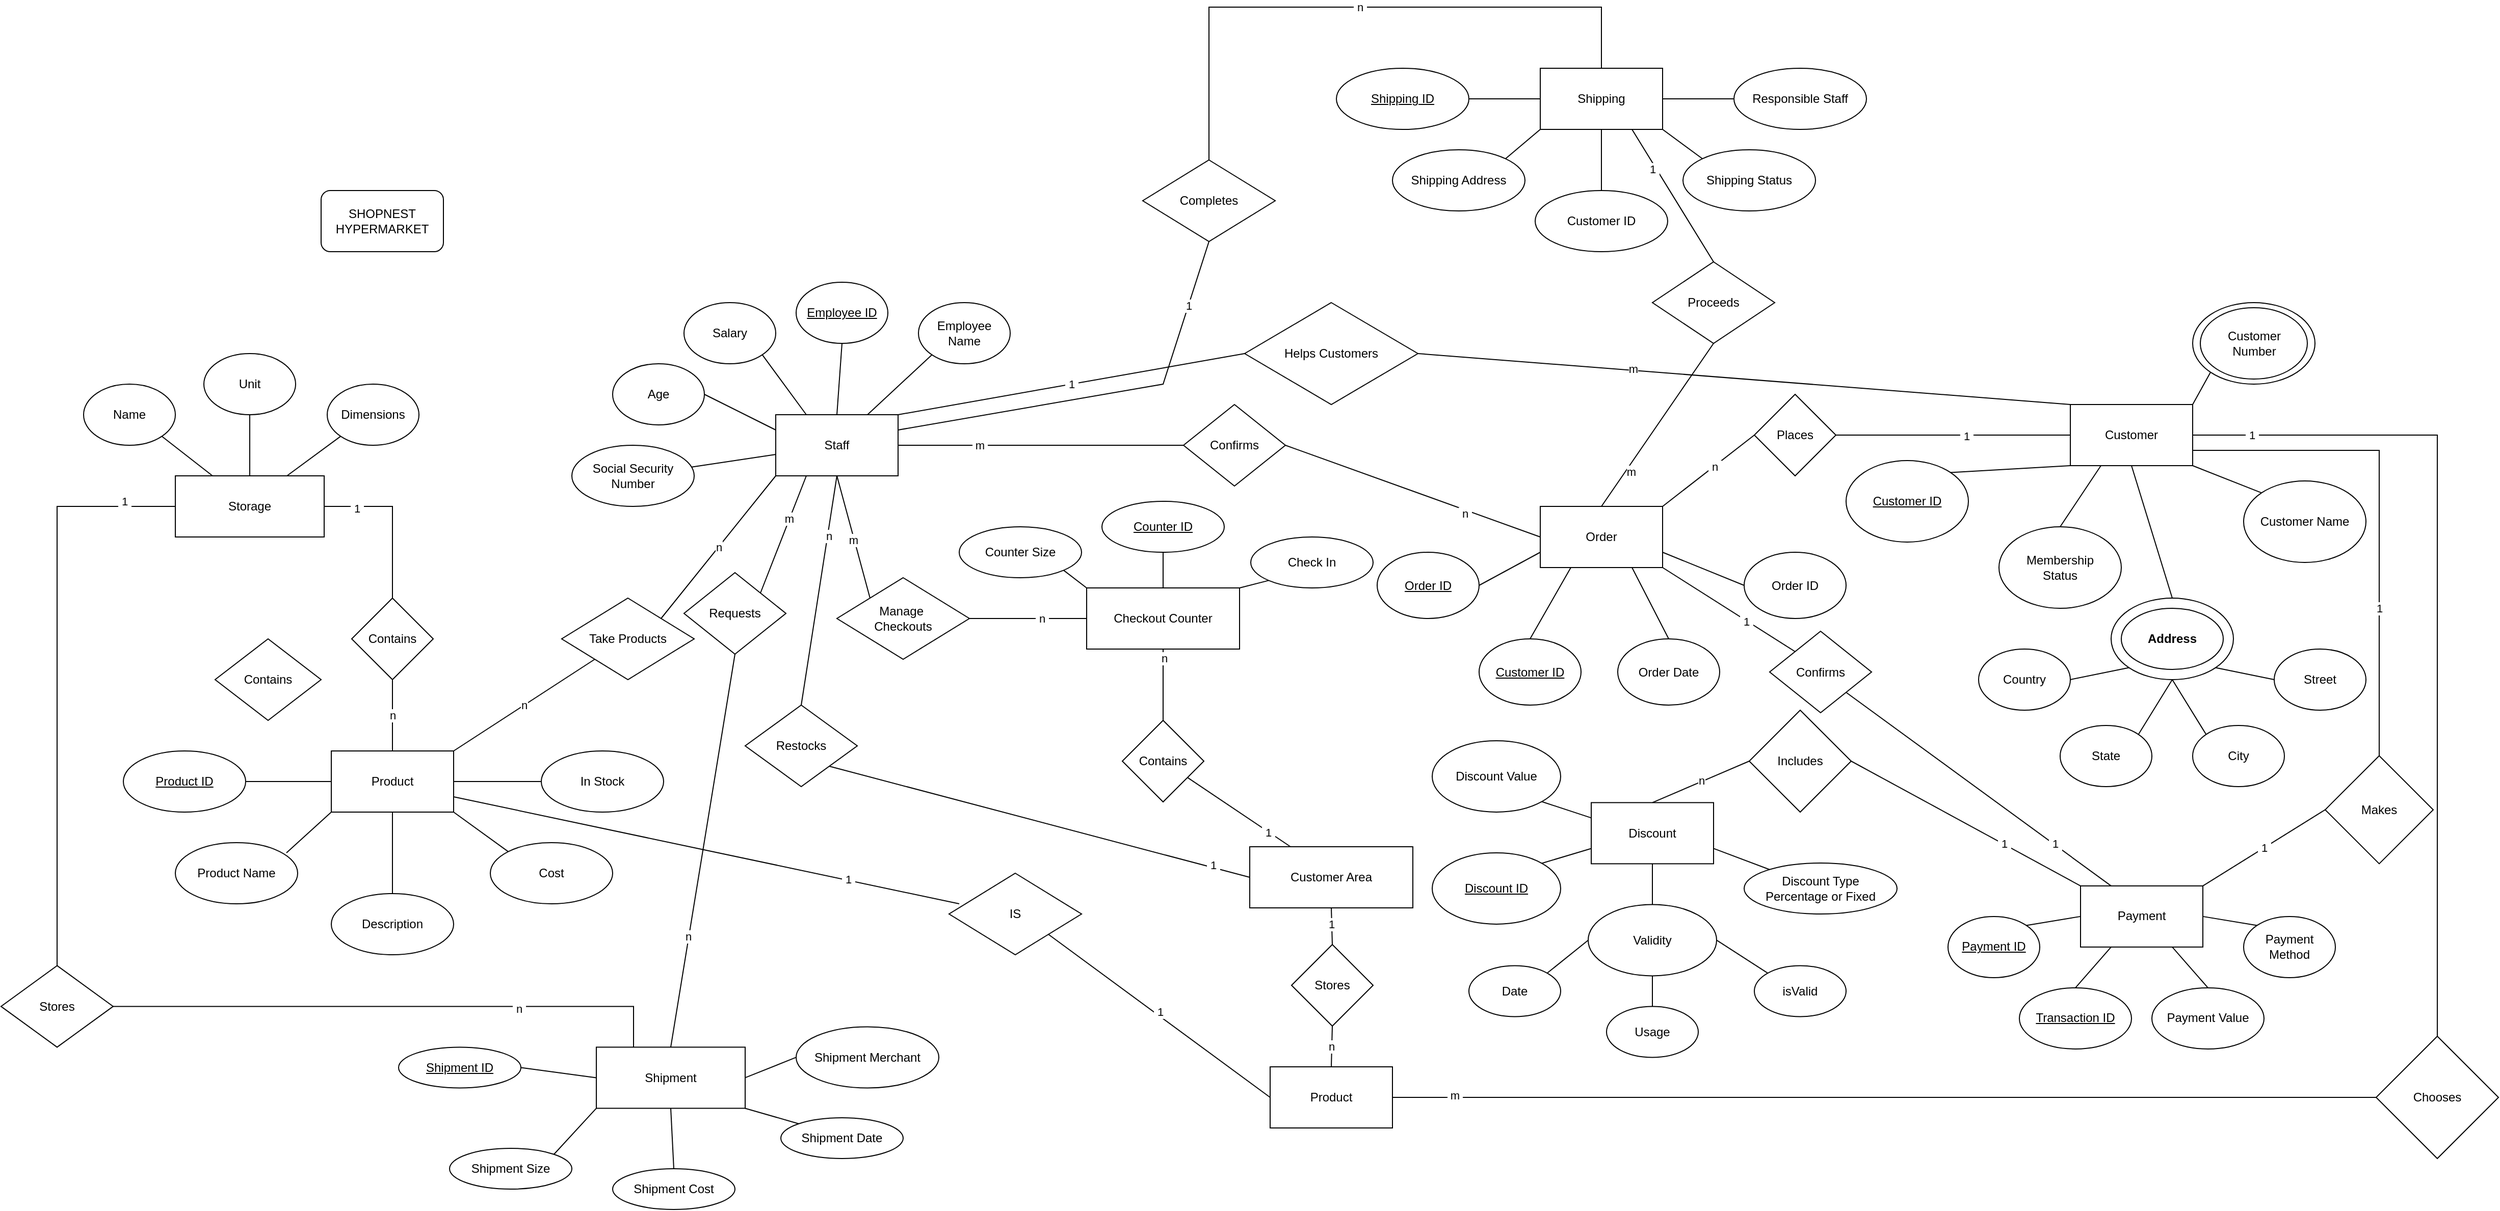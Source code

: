 <mxfile version="26.2.9">
  <diagram id="C5RBs43oDa-KdzZeNtuy" name="Page-1">
    <mxGraphModel dx="1044" dy="1737" grid="1" gridSize="10" guides="1" tooltips="1" connect="1" arrows="1" fold="1" page="1" pageScale="1" pageWidth="827" pageHeight="1169" math="0" shadow="0">
      <root>
        <mxCell id="WIyWlLk6GJQsqaUBKTNV-0" />
        <mxCell id="WIyWlLk6GJQsqaUBKTNV-1" parent="WIyWlLk6GJQsqaUBKTNV-0" />
        <mxCell id="JDoU0mqT-Fxx7BkTyrQs-37" value="SHOPNEST&lt;div&gt;HYPERMARKET&lt;/div&gt;" style="rounded=1;whiteSpace=wrap;html=1;" parent="WIyWlLk6GJQsqaUBKTNV-1" vertex="1">
          <mxGeometry x="484" y="-10" width="120" height="60" as="geometry" />
        </mxCell>
        <mxCell id="JDoU0mqT-Fxx7BkTyrQs-38" value="Storage" style="rounded=0;whiteSpace=wrap;html=1;" parent="WIyWlLk6GJQsqaUBKTNV-1" vertex="1">
          <mxGeometry x="341" y="270" width="146" height="60" as="geometry" />
        </mxCell>
        <mxCell id="JDoU0mqT-Fxx7BkTyrQs-170" style="edgeStyle=orthogonalEdgeStyle;rounded=0;orthogonalLoop=1;jettySize=auto;html=1;exitX=1;exitY=0.5;exitDx=0;exitDy=0;endArrow=none;startFill=0;entryX=0.5;entryY=0;entryDx=0;entryDy=0;" parent="WIyWlLk6GJQsqaUBKTNV-1" source="JDoU0mqT-Fxx7BkTyrQs-58" target="JDoU0mqT-Fxx7BkTyrQs-172" edge="1">
          <mxGeometry relative="1" as="geometry">
            <mxPoint x="2560" y="770.0" as="targetPoint" />
          </mxGeometry>
        </mxCell>
        <mxCell id="JDoU0mqT-Fxx7BkTyrQs-173" value="&amp;nbsp;1&amp;nbsp;" style="edgeLabel;html=1;align=center;verticalAlign=middle;resizable=0;points=[];" parent="JDoU0mqT-Fxx7BkTyrQs-170" vertex="1" connectable="0">
          <mxGeometry x="-0.861" relative="1" as="geometry">
            <mxPoint as="offset" />
          </mxGeometry>
        </mxCell>
        <mxCell id="JDoU0mqT-Fxx7BkTyrQs-82" value="Contains" style="rhombus;whiteSpace=wrap;html=1;" parent="WIyWlLk6GJQsqaUBKTNV-1" vertex="1">
          <mxGeometry x="514" y="390" width="80" height="80" as="geometry" />
        </mxCell>
        <mxCell id="JDoU0mqT-Fxx7BkTyrQs-90" value="Take Products" style="rhombus;whiteSpace=wrap;html=1;" parent="WIyWlLk6GJQsqaUBKTNV-1" vertex="1">
          <mxGeometry x="720" y="390" width="130" height="80" as="geometry" />
        </mxCell>
        <mxCell id="JDoU0mqT-Fxx7BkTyrQs-98" value="" style="endArrow=none;html=1;rounded=0;exitX=1;exitY=0.5;exitDx=0;exitDy=0;entryX=0.5;entryY=0;entryDx=0;entryDy=0;" parent="WIyWlLk6GJQsqaUBKTNV-1" source="JDoU0mqT-Fxx7BkTyrQs-38" target="JDoU0mqT-Fxx7BkTyrQs-82" edge="1">
          <mxGeometry width="50" height="50" relative="1" as="geometry">
            <mxPoint x="610" y="390" as="sourcePoint" />
            <mxPoint x="660" y="340" as="targetPoint" />
            <Array as="points">
              <mxPoint x="554" y="300" />
            </Array>
          </mxGeometry>
        </mxCell>
        <mxCell id="JDoU0mqT-Fxx7BkTyrQs-100" value="&amp;nbsp;1&amp;nbsp;" style="edgeLabel;html=1;align=center;verticalAlign=middle;resizable=0;points=[];" parent="JDoU0mqT-Fxx7BkTyrQs-98" vertex="1" connectable="0">
          <mxGeometry x="-0.595" y="-2" relative="1" as="geometry">
            <mxPoint as="offset" />
          </mxGeometry>
        </mxCell>
        <mxCell id="JDoU0mqT-Fxx7BkTyrQs-102" value="n" style="endArrow=none;html=1;rounded=0;exitX=1;exitY=0;exitDx=0;exitDy=0;entryX=0;entryY=1;entryDx=0;entryDy=0;" parent="WIyWlLk6GJQsqaUBKTNV-1" edge="1">
          <mxGeometry width="50" height="50" relative="1" as="geometry">
            <mxPoint x="817.5" y="410" as="sourcePoint" />
            <mxPoint x="930.0" y="270" as="targetPoint" />
          </mxGeometry>
        </mxCell>
        <mxCell id="JDoU0mqT-Fxx7BkTyrQs-103" value="Restocks" style="rhombus;whiteSpace=wrap;html=1;" parent="WIyWlLk6GJQsqaUBKTNV-1" vertex="1">
          <mxGeometry x="900" y="495" width="110" height="80" as="geometry" />
        </mxCell>
        <mxCell id="JDoU0mqT-Fxx7BkTyrQs-104" value="" style="endArrow=none;html=1;rounded=0;entryX=0.5;entryY=1;entryDx=0;entryDy=0;exitX=0.5;exitY=0;exitDx=0;exitDy=0;" parent="WIyWlLk6GJQsqaUBKTNV-1" source="JDoU0mqT-Fxx7BkTyrQs-103" target="JDoU0mqT-Fxx7BkTyrQs-88" edge="1">
          <mxGeometry width="50" height="50" relative="1" as="geometry">
            <mxPoint x="710" y="500" as="sourcePoint" />
            <mxPoint x="760" y="450" as="targetPoint" />
          </mxGeometry>
        </mxCell>
        <mxCell id="JDoU0mqT-Fxx7BkTyrQs-168" value="n" style="edgeLabel;html=1;align=center;verticalAlign=middle;resizable=0;points=[];" parent="JDoU0mqT-Fxx7BkTyrQs-104" vertex="1" connectable="0">
          <mxGeometry x="0.495" y="-4" relative="1" as="geometry">
            <mxPoint x="-3" y="1" as="offset" />
          </mxGeometry>
        </mxCell>
        <mxCell id="JDoU0mqT-Fxx7BkTyrQs-174" style="edgeStyle=orthogonalEdgeStyle;rounded=0;orthogonalLoop=1;jettySize=auto;html=1;exitX=1;exitY=0.5;exitDx=0;exitDy=0;entryX=0;entryY=0.5;entryDx=0;entryDy=0;endArrow=none;startFill=0;" parent="WIyWlLk6GJQsqaUBKTNV-1" source="JDoU0mqT-Fxx7BkTyrQs-108" target="JDoU0mqT-Fxx7BkTyrQs-172" edge="1">
          <mxGeometry relative="1" as="geometry" />
        </mxCell>
        <mxCell id="JDoU0mqT-Fxx7BkTyrQs-175" value="&amp;nbsp;m&amp;nbsp;" style="edgeLabel;html=1;align=center;verticalAlign=middle;resizable=0;points=[];" parent="JDoU0mqT-Fxx7BkTyrQs-174" vertex="1" connectable="0">
          <mxGeometry x="-0.874" y="2" relative="1" as="geometry">
            <mxPoint as="offset" />
          </mxGeometry>
        </mxCell>
        <mxCell id="JDoU0mqT-Fxx7BkTyrQs-109" value="IS" style="rhombus;whiteSpace=wrap;html=1;" parent="WIyWlLk6GJQsqaUBKTNV-1" vertex="1">
          <mxGeometry x="1100" y="660" width="130" height="80" as="geometry" />
        </mxCell>
        <mxCell id="JDoU0mqT-Fxx7BkTyrQs-110" value="" style="endArrow=none;html=1;rounded=0;exitX=1;exitY=1;exitDx=0;exitDy=0;entryX=0;entryY=0.5;entryDx=0;entryDy=0;" parent="WIyWlLk6GJQsqaUBKTNV-1" source="JDoU0mqT-Fxx7BkTyrQs-109" target="JDoU0mqT-Fxx7BkTyrQs-108" edge="1">
          <mxGeometry width="50" height="50" relative="1" as="geometry">
            <mxPoint x="960" y="690" as="sourcePoint" />
            <mxPoint x="1010" y="640" as="targetPoint" />
          </mxGeometry>
        </mxCell>
        <mxCell id="JDoU0mqT-Fxx7BkTyrQs-111" value="&amp;nbsp;1&amp;nbsp;" style="edgeLabel;html=1;align=center;verticalAlign=middle;resizable=0;points=[];" parent="JDoU0mqT-Fxx7BkTyrQs-110" vertex="1" connectable="0">
          <mxGeometry x="-0.015" y="4" relative="1" as="geometry">
            <mxPoint as="offset" />
          </mxGeometry>
        </mxCell>
        <mxCell id="JDoU0mqT-Fxx7BkTyrQs-112" value="" style="endArrow=none;html=1;rounded=0;exitX=0.077;exitY=0.375;exitDx=0;exitDy=0;entryX=1;entryY=0.75;entryDx=0;entryDy=0;exitPerimeter=0;" parent="WIyWlLk6GJQsqaUBKTNV-1" source="JDoU0mqT-Fxx7BkTyrQs-109" target="JDoU0mqT-Fxx7BkTyrQs-81" edge="1">
          <mxGeometry width="50" height="50" relative="1" as="geometry">
            <mxPoint x="960" y="690" as="sourcePoint" />
            <mxPoint x="1010" y="640" as="targetPoint" />
          </mxGeometry>
        </mxCell>
        <mxCell id="JDoU0mqT-Fxx7BkTyrQs-113" value="&amp;nbsp;1&amp;nbsp;" style="edgeLabel;html=1;align=center;verticalAlign=middle;resizable=0;points=[];" parent="JDoU0mqT-Fxx7BkTyrQs-112" vertex="1" connectable="0">
          <mxGeometry x="-0.559" y="-1" relative="1" as="geometry">
            <mxPoint as="offset" />
          </mxGeometry>
        </mxCell>
        <mxCell id="JDoU0mqT-Fxx7BkTyrQs-115" value="Helps Customers" style="rhombus;whiteSpace=wrap;html=1;" parent="WIyWlLk6GJQsqaUBKTNV-1" vertex="1">
          <mxGeometry x="1390" y="100" width="170" height="100" as="geometry" />
        </mxCell>
        <mxCell id="JDoU0mqT-Fxx7BkTyrQs-116" value="&amp;nbsp;1&amp;nbsp;" style="endArrow=none;html=1;rounded=0;exitX=1;exitY=0;exitDx=0;exitDy=0;entryX=0;entryY=0.5;entryDx=0;entryDy=0;" parent="WIyWlLk6GJQsqaUBKTNV-1" source="JDoU0mqT-Fxx7BkTyrQs-88" target="JDoU0mqT-Fxx7BkTyrQs-115" edge="1">
          <mxGeometry width="50" height="50" relative="1" as="geometry">
            <mxPoint x="1030" y="480" as="sourcePoint" />
            <mxPoint x="1080" y="430" as="targetPoint" />
          </mxGeometry>
        </mxCell>
        <mxCell id="JDoU0mqT-Fxx7BkTyrQs-118" value="" style="endArrow=none;html=1;rounded=0;exitX=0;exitY=0;exitDx=0;exitDy=0;entryX=1;entryY=0.5;entryDx=0;entryDy=0;" parent="WIyWlLk6GJQsqaUBKTNV-1" source="JDoU0mqT-Fxx7BkTyrQs-58" target="JDoU0mqT-Fxx7BkTyrQs-115" edge="1">
          <mxGeometry width="50" height="50" relative="1" as="geometry">
            <mxPoint x="1225" y="890" as="sourcePoint" />
            <mxPoint x="1565" y="430" as="targetPoint" />
          </mxGeometry>
        </mxCell>
        <mxCell id="JDoU0mqT-Fxx7BkTyrQs-119" value="m" style="edgeLabel;html=1;align=center;verticalAlign=middle;resizable=0;points=[];" parent="JDoU0mqT-Fxx7BkTyrQs-118" vertex="1" connectable="0">
          <mxGeometry x="0.406" y="4" relative="1" as="geometry">
            <mxPoint x="21" y="-4" as="offset" />
          </mxGeometry>
        </mxCell>
        <mxCell id="JDoU0mqT-Fxx7BkTyrQs-130" value="" style="endArrow=none;html=1;rounded=0;entryX=0.25;entryY=0;entryDx=0;entryDy=0;" parent="WIyWlLk6GJQsqaUBKTNV-1" source="JDoU0mqT-Fxx7BkTyrQs-133" target="JDoU0mqT-Fxx7BkTyrQs-89" edge="1">
          <mxGeometry width="50" height="50" relative="1" as="geometry">
            <mxPoint x="1761.134" y="822.709" as="sourcePoint" />
            <mxPoint x="1595" y="740" as="targetPoint" />
          </mxGeometry>
        </mxCell>
        <mxCell id="JDoU0mqT-Fxx7BkTyrQs-138" value="&amp;nbsp;1&amp;nbsp;" style="edgeLabel;html=1;align=center;verticalAlign=middle;resizable=0;points=[];" parent="JDoU0mqT-Fxx7BkTyrQs-130" vertex="1" connectable="0">
          <mxGeometry x="0.546" y="-1" relative="1" as="geometry">
            <mxPoint x="1" as="offset" />
          </mxGeometry>
        </mxCell>
        <mxCell id="JDoU0mqT-Fxx7BkTyrQs-132" value="" style="endArrow=none;html=1;rounded=0;entryX=0.5;entryY=0;entryDx=0;entryDy=0;" parent="WIyWlLk6GJQsqaUBKTNV-1" source="JDoU0mqT-Fxx7BkTyrQs-131" target="JDoU0mqT-Fxx7BkTyrQs-133" edge="1">
          <mxGeometry width="50" height="50" relative="1" as="geometry">
            <mxPoint x="1478" y="673" as="sourcePoint" />
            <mxPoint x="1320" y="574" as="targetPoint" />
          </mxGeometry>
        </mxCell>
        <mxCell id="JDoU0mqT-Fxx7BkTyrQs-141" value="&amp;nbsp;n&amp;nbsp;" style="edgeLabel;html=1;align=center;verticalAlign=middle;resizable=0;points=[];" parent="JDoU0mqT-Fxx7BkTyrQs-132" vertex="1" connectable="0">
          <mxGeometry x="-0.752" y="1" relative="1" as="geometry">
            <mxPoint as="offset" />
          </mxGeometry>
        </mxCell>
        <mxCell id="JDoU0mqT-Fxx7BkTyrQs-133" value="Contains" style="rhombus;whiteSpace=wrap;html=1;" parent="WIyWlLk6GJQsqaUBKTNV-1" vertex="1">
          <mxGeometry x="1270" y="510" width="80" height="80" as="geometry" />
        </mxCell>
        <mxCell id="JDoU0mqT-Fxx7BkTyrQs-137" value="" style="endArrow=none;html=1;rounded=0;exitX=1;exitY=1;exitDx=0;exitDy=0;entryX=0;entryY=0.5;entryDx=0;entryDy=0;" parent="WIyWlLk6GJQsqaUBKTNV-1" source="JDoU0mqT-Fxx7BkTyrQs-103" target="JDoU0mqT-Fxx7BkTyrQs-89" edge="1">
          <mxGeometry width="50" height="50" relative="1" as="geometry">
            <mxPoint x="1200" y="510" as="sourcePoint" />
            <mxPoint x="1250" y="460" as="targetPoint" />
          </mxGeometry>
        </mxCell>
        <mxCell id="JDoU0mqT-Fxx7BkTyrQs-169" value="&amp;nbsp;1&amp;nbsp;" style="edgeLabel;html=1;align=center;verticalAlign=middle;resizable=0;points=[];" parent="JDoU0mqT-Fxx7BkTyrQs-137" vertex="1" connectable="0">
          <mxGeometry x="0.822" y="3" relative="1" as="geometry">
            <mxPoint as="offset" />
          </mxGeometry>
        </mxCell>
        <mxCell id="JDoU0mqT-Fxx7BkTyrQs-139" value="Manage&amp;nbsp;&lt;div&gt;Checkouts&lt;/div&gt;" style="rhombus;whiteSpace=wrap;html=1;" parent="WIyWlLk6GJQsqaUBKTNV-1" vertex="1">
          <mxGeometry x="990" y="370" width="130" height="80" as="geometry" />
        </mxCell>
        <mxCell id="JDoU0mqT-Fxx7BkTyrQs-140" value="" style="endArrow=none;html=1;rounded=0;entryX=0.5;entryY=1;entryDx=0;entryDy=0;exitX=0;exitY=0;exitDx=0;exitDy=0;" parent="WIyWlLk6GJQsqaUBKTNV-1" source="JDoU0mqT-Fxx7BkTyrQs-139" target="JDoU0mqT-Fxx7BkTyrQs-88" edge="1">
          <mxGeometry width="50" height="50" relative="1" as="geometry">
            <mxPoint x="900" y="430" as="sourcePoint" />
            <mxPoint x="950" y="380" as="targetPoint" />
          </mxGeometry>
        </mxCell>
        <mxCell id="JDoU0mqT-Fxx7BkTyrQs-142" value="m" style="edgeLabel;html=1;align=center;verticalAlign=middle;resizable=0;points=[];" parent="JDoU0mqT-Fxx7BkTyrQs-140" vertex="1" connectable="0">
          <mxGeometry x="-0.04" y="1" relative="1" as="geometry">
            <mxPoint as="offset" />
          </mxGeometry>
        </mxCell>
        <mxCell id="JDoU0mqT-Fxx7BkTyrQs-148" value="Places" style="rhombus;whiteSpace=wrap;html=1;" parent="WIyWlLk6GJQsqaUBKTNV-1" vertex="1">
          <mxGeometry x="1890" y="190" width="80" height="80" as="geometry" />
        </mxCell>
        <mxCell id="JDoU0mqT-Fxx7BkTyrQs-154" value="" style="endArrow=none;html=1;rounded=0;exitX=1;exitY=0.5;exitDx=0;exitDy=0;entryX=0;entryY=0.5;entryDx=0;entryDy=0;" parent="WIyWlLk6GJQsqaUBKTNV-1" source="JDoU0mqT-Fxx7BkTyrQs-148" target="JDoU0mqT-Fxx7BkTyrQs-58" edge="1">
          <mxGeometry width="50" height="50" relative="1" as="geometry">
            <mxPoint x="2080" y="255" as="sourcePoint" />
            <mxPoint x="2130" y="205" as="targetPoint" />
          </mxGeometry>
        </mxCell>
        <mxCell id="JDoU0mqT-Fxx7BkTyrQs-160" value="&amp;nbsp;1&amp;nbsp;" style="edgeLabel;html=1;align=center;verticalAlign=middle;resizable=0;points=[];" parent="JDoU0mqT-Fxx7BkTyrQs-154" vertex="1" connectable="0">
          <mxGeometry x="0.119" y="-1" relative="1" as="geometry">
            <mxPoint x="-1" as="offset" />
          </mxGeometry>
        </mxCell>
        <mxCell id="JDoU0mqT-Fxx7BkTyrQs-156" value="" style="endArrow=none;html=1;rounded=0;entryX=0;entryY=0.5;entryDx=0;entryDy=0;exitX=1;exitY=0;exitDx=0;exitDy=0;" parent="WIyWlLk6GJQsqaUBKTNV-1" source="JDoU0mqT-Fxx7BkTyrQs-147" target="JDoU0mqT-Fxx7BkTyrQs-148" edge="1">
          <mxGeometry width="50" height="50" relative="1" as="geometry">
            <mxPoint x="1856" y="320" as="sourcePoint" />
            <mxPoint x="1906" y="270" as="targetPoint" />
          </mxGeometry>
        </mxCell>
        <mxCell id="JDoU0mqT-Fxx7BkTyrQs-161" value="&amp;nbsp;n&amp;nbsp;" style="edgeLabel;html=1;align=center;verticalAlign=middle;resizable=0;points=[];" parent="JDoU0mqT-Fxx7BkTyrQs-156" vertex="1" connectable="0">
          <mxGeometry x="0.131" y="-1" relative="1" as="geometry">
            <mxPoint x="-1" as="offset" />
          </mxGeometry>
        </mxCell>
        <mxCell id="JDoU0mqT-Fxx7BkTyrQs-157" value="Confirms" style="rhombus;whiteSpace=wrap;html=1;" parent="WIyWlLk6GJQsqaUBKTNV-1" vertex="1">
          <mxGeometry x="1330" y="200" width="100" height="80" as="geometry" />
        </mxCell>
        <mxCell id="JDoU0mqT-Fxx7BkTyrQs-158" value="" style="endArrow=none;html=1;rounded=0;exitX=1;exitY=0.5;exitDx=0;exitDy=0;entryX=0;entryY=0.5;entryDx=0;entryDy=0;" parent="WIyWlLk6GJQsqaUBKTNV-1" source="JDoU0mqT-Fxx7BkTyrQs-88" target="JDoU0mqT-Fxx7BkTyrQs-157" edge="1">
          <mxGeometry width="50" height="50" relative="1" as="geometry">
            <mxPoint x="1130" y="290" as="sourcePoint" />
            <mxPoint x="1180" y="240" as="targetPoint" />
          </mxGeometry>
        </mxCell>
        <mxCell id="JDoU0mqT-Fxx7BkTyrQs-166" value="&amp;nbsp;m&amp;nbsp;" style="edgeLabel;html=1;align=center;verticalAlign=middle;resizable=0;points=[];" parent="JDoU0mqT-Fxx7BkTyrQs-158" vertex="1" connectable="0">
          <mxGeometry x="-0.428" relative="1" as="geometry">
            <mxPoint as="offset" />
          </mxGeometry>
        </mxCell>
        <mxCell id="JDoU0mqT-Fxx7BkTyrQs-159" value="" style="endArrow=none;html=1;rounded=0;exitX=1;exitY=0.5;exitDx=0;exitDy=0;entryX=0;entryY=0.5;entryDx=0;entryDy=0;" parent="WIyWlLk6GJQsqaUBKTNV-1" source="JDoU0mqT-Fxx7BkTyrQs-157" target="JDoU0mqT-Fxx7BkTyrQs-147" edge="1">
          <mxGeometry width="50" height="50" relative="1" as="geometry">
            <mxPoint x="1510" y="280" as="sourcePoint" />
            <mxPoint x="1560" y="230" as="targetPoint" />
          </mxGeometry>
        </mxCell>
        <mxCell id="JDoU0mqT-Fxx7BkTyrQs-167" value="&amp;nbsp;n&amp;nbsp;" style="edgeLabel;html=1;align=center;verticalAlign=middle;resizable=0;points=[];" parent="JDoU0mqT-Fxx7BkTyrQs-159" vertex="1" connectable="0">
          <mxGeometry x="0.412" y="-3" relative="1" as="geometry">
            <mxPoint as="offset" />
          </mxGeometry>
        </mxCell>
        <mxCell id="JDoU0mqT-Fxx7BkTyrQs-172" value="Chooses" style="rhombus;whiteSpace=wrap;html=1;" parent="WIyWlLk6GJQsqaUBKTNV-1" vertex="1">
          <mxGeometry x="2500" y="820" width="120" height="120" as="geometry" />
        </mxCell>
        <mxCell id="JDoU0mqT-Fxx7BkTyrQs-202" value="Includes" style="rhombus;whiteSpace=wrap;html=1;" parent="WIyWlLk6GJQsqaUBKTNV-1" vertex="1">
          <mxGeometry x="1885" y="500" width="100" height="100" as="geometry" />
        </mxCell>
        <mxCell id="JDoU0mqT-Fxx7BkTyrQs-204" value="" style="endArrow=none;html=1;rounded=0;exitX=0;exitY=0;exitDx=0;exitDy=0;entryX=1;entryY=0.5;entryDx=0;entryDy=0;" parent="WIyWlLk6GJQsqaUBKTNV-1" source="wQeboseZfG4OELj0lx4l-16" target="JDoU0mqT-Fxx7BkTyrQs-202" edge="1">
          <mxGeometry width="50" height="50" relative="1" as="geometry">
            <mxPoint x="1850" y="460" as="sourcePoint" />
            <mxPoint x="1900" y="410" as="targetPoint" />
          </mxGeometry>
        </mxCell>
        <mxCell id="JDoU0mqT-Fxx7BkTyrQs-205" value="&amp;nbsp;1&amp;nbsp;" style="edgeLabel;html=1;align=center;verticalAlign=middle;resizable=0;points=[];" parent="JDoU0mqT-Fxx7BkTyrQs-204" vertex="1" connectable="0">
          <mxGeometry x="-0.329" relative="1" as="geometry">
            <mxPoint y="-1" as="offset" />
          </mxGeometry>
        </mxCell>
        <mxCell id="wQeboseZfG4OELj0lx4l-0" value="Requests" style="rhombus;whiteSpace=wrap;html=1;" parent="WIyWlLk6GJQsqaUBKTNV-1" vertex="1">
          <mxGeometry x="840" y="365" width="100" height="80" as="geometry" />
        </mxCell>
        <mxCell id="wQeboseZfG4OELj0lx4l-1" value="" style="endArrow=none;html=1;rounded=0;entryX=0.25;entryY=1;entryDx=0;entryDy=0;exitX=1;exitY=0;exitDx=0;exitDy=0;" parent="WIyWlLk6GJQsqaUBKTNV-1" source="wQeboseZfG4OELj0lx4l-0" target="JDoU0mqT-Fxx7BkTyrQs-88" edge="1">
          <mxGeometry width="50" height="50" relative="1" as="geometry">
            <mxPoint x="790" y="570" as="sourcePoint" />
            <mxPoint x="840" y="520" as="targetPoint" />
          </mxGeometry>
        </mxCell>
        <mxCell id="wQeboseZfG4OELj0lx4l-7" value="&amp;nbsp;m&amp;nbsp;" style="edgeLabel;html=1;align=center;verticalAlign=middle;resizable=0;points=[];" parent="wQeboseZfG4OELj0lx4l-1" vertex="1" connectable="0">
          <mxGeometry x="0.265" y="1" relative="1" as="geometry">
            <mxPoint as="offset" />
          </mxGeometry>
        </mxCell>
        <mxCell id="wQeboseZfG4OELj0lx4l-8" value="" style="endArrow=none;html=1;rounded=0;entryX=0.5;entryY=1;entryDx=0;entryDy=0;exitX=0.5;exitY=0;exitDx=0;exitDy=0;" parent="WIyWlLk6GJQsqaUBKTNV-1" source="JDoU0mqT-Fxx7BkTyrQs-216" target="wQeboseZfG4OELj0lx4l-0" edge="1">
          <mxGeometry width="50" height="50" relative="1" as="geometry">
            <mxPoint x="810" y="720" as="sourcePoint" />
            <mxPoint x="860" y="670" as="targetPoint" />
          </mxGeometry>
        </mxCell>
        <mxCell id="wQeboseZfG4OELj0lx4l-9" value="n" style="edgeLabel;html=1;align=center;verticalAlign=middle;resizable=0;points=[];" parent="wQeboseZfG4OELj0lx4l-8" vertex="1" connectable="0">
          <mxGeometry x="-0.437" y="1" relative="1" as="geometry">
            <mxPoint as="offset" />
          </mxGeometry>
        </mxCell>
        <mxCell id="wQeboseZfG4OELj0lx4l-11" style="edgeStyle=orthogonalEdgeStyle;rounded=0;orthogonalLoop=1;jettySize=auto;html=1;exitX=1;exitY=0.5;exitDx=0;exitDy=0;entryX=0.25;entryY=0;entryDx=0;entryDy=0;endArrow=none;startFill=0;" parent="WIyWlLk6GJQsqaUBKTNV-1" source="wQeboseZfG4OELj0lx4l-10" target="JDoU0mqT-Fxx7BkTyrQs-216" edge="1">
          <mxGeometry relative="1" as="geometry" />
        </mxCell>
        <mxCell id="wQeboseZfG4OELj0lx4l-14" value="&amp;nbsp;n&amp;nbsp;" style="edgeLabel;html=1;align=center;verticalAlign=middle;resizable=0;points=[];" parent="wQeboseZfG4OELj0lx4l-11" vertex="1" connectable="0">
          <mxGeometry x="0.444" y="-2" relative="1" as="geometry">
            <mxPoint as="offset" />
          </mxGeometry>
        </mxCell>
        <mxCell id="wQeboseZfG4OELj0lx4l-13" style="edgeStyle=orthogonalEdgeStyle;rounded=0;orthogonalLoop=1;jettySize=auto;html=1;exitX=0.5;exitY=0;exitDx=0;exitDy=0;entryX=0;entryY=0.5;entryDx=0;entryDy=0;endArrow=none;startFill=0;" parent="WIyWlLk6GJQsqaUBKTNV-1" source="wQeboseZfG4OELj0lx4l-10" target="JDoU0mqT-Fxx7BkTyrQs-38" edge="1">
          <mxGeometry relative="1" as="geometry" />
        </mxCell>
        <mxCell id="wQeboseZfG4OELj0lx4l-15" value="&amp;nbsp;1&amp;nbsp;" style="edgeLabel;html=1;align=center;verticalAlign=middle;resizable=0;points=[];" parent="wQeboseZfG4OELj0lx4l-13" vertex="1" connectable="0">
          <mxGeometry x="0.824" y="5" relative="1" as="geometry">
            <mxPoint x="-1" as="offset" />
          </mxGeometry>
        </mxCell>
        <mxCell id="wQeboseZfG4OELj0lx4l-10" value="Stores" style="rhombus;whiteSpace=wrap;html=1;" parent="WIyWlLk6GJQsqaUBKTNV-1" vertex="1">
          <mxGeometry x="170" y="750.71" width="110" height="80" as="geometry" />
        </mxCell>
        <mxCell id="wQeboseZfG4OELj0lx4l-25" value="Confirms" style="rhombus;whiteSpace=wrap;html=1;" parent="WIyWlLk6GJQsqaUBKTNV-1" vertex="1">
          <mxGeometry x="1905" y="422.5" width="100" height="80" as="geometry" />
        </mxCell>
        <mxCell id="wQeboseZfG4OELj0lx4l-26" value="" style="endArrow=none;html=1;rounded=0;entryX=1;entryY=1;entryDx=0;entryDy=0;exitX=0.25;exitY=0;exitDx=0;exitDy=0;" parent="WIyWlLk6GJQsqaUBKTNV-1" source="wQeboseZfG4OELj0lx4l-16" target="wQeboseZfG4OELj0lx4l-25" edge="1">
          <mxGeometry width="50" height="50" relative="1" as="geometry">
            <mxPoint x="1810" y="650" as="sourcePoint" />
            <mxPoint x="1860" y="600" as="targetPoint" />
          </mxGeometry>
        </mxCell>
        <mxCell id="wQeboseZfG4OELj0lx4l-28" value="&amp;nbsp;1&amp;nbsp;" style="edgeLabel;html=1;align=center;verticalAlign=middle;resizable=0;points=[];" parent="wQeboseZfG4OELj0lx4l-26" vertex="1" connectable="0">
          <mxGeometry x="-0.572" y="-1" relative="1" as="geometry">
            <mxPoint as="offset" />
          </mxGeometry>
        </mxCell>
        <mxCell id="wQeboseZfG4OELj0lx4l-30" value="Makes" style="rhombus;whiteSpace=wrap;html=1;" parent="WIyWlLk6GJQsqaUBKTNV-1" vertex="1">
          <mxGeometry x="2450" y="544.71" width="106" height="106" as="geometry" />
        </mxCell>
        <mxCell id="wQeboseZfG4OELj0lx4l-32" value="&amp;nbsp;1&amp;nbsp;" style="endArrow=none;html=1;rounded=0;entryX=0;entryY=0.5;entryDx=0;entryDy=0;exitX=1;exitY=0;exitDx=0;exitDy=0;" parent="WIyWlLk6GJQsqaUBKTNV-1" source="wQeboseZfG4OELj0lx4l-16" target="wQeboseZfG4OELj0lx4l-30" edge="1">
          <mxGeometry width="50" height="50" relative="1" as="geometry">
            <mxPoint x="2420" y="670" as="sourcePoint" />
            <mxPoint x="2470" y="620" as="targetPoint" />
          </mxGeometry>
        </mxCell>
        <mxCell id="P3qpOAh_d0CqWuCj_Vti-12" value="Proceeds" style="rhombus;whiteSpace=wrap;html=1;" parent="WIyWlLk6GJQsqaUBKTNV-1" vertex="1">
          <mxGeometry x="1790" y="60" width="120" height="80" as="geometry" />
        </mxCell>
        <mxCell id="P3qpOAh_d0CqWuCj_Vti-13" value="" style="endArrow=none;html=1;rounded=0;exitX=0.5;exitY=0;exitDx=0;exitDy=0;entryX=0.5;entryY=1;entryDx=0;entryDy=0;" parent="WIyWlLk6GJQsqaUBKTNV-1" source="JDoU0mqT-Fxx7BkTyrQs-147" target="P3qpOAh_d0CqWuCj_Vti-12" edge="1">
          <mxGeometry width="50" height="50" relative="1" as="geometry">
            <mxPoint x="1730" y="270" as="sourcePoint" />
            <mxPoint x="1780" y="220" as="targetPoint" />
          </mxGeometry>
        </mxCell>
        <mxCell id="P3qpOAh_d0CqWuCj_Vti-14" value="m" style="edgeLabel;html=1;align=center;verticalAlign=middle;resizable=0;points=[];" parent="P3qpOAh_d0CqWuCj_Vti-13" vertex="1" connectable="0">
          <mxGeometry x="-0.543" y="-4" relative="1" as="geometry">
            <mxPoint as="offset" />
          </mxGeometry>
        </mxCell>
        <mxCell id="P3qpOAh_d0CqWuCj_Vti-17" value="Completes" style="rhombus;whiteSpace=wrap;html=1;" parent="WIyWlLk6GJQsqaUBKTNV-1" vertex="1">
          <mxGeometry x="1290" y="-40" width="130" height="80" as="geometry" />
        </mxCell>
        <mxCell id="P3qpOAh_d0CqWuCj_Vti-18" value="" style="endArrow=none;html=1;rounded=0;exitX=1;exitY=0.25;exitDx=0;exitDy=0;entryX=0.5;entryY=1;entryDx=0;entryDy=0;" parent="WIyWlLk6GJQsqaUBKTNV-1" source="JDoU0mqT-Fxx7BkTyrQs-88" target="P3qpOAh_d0CqWuCj_Vti-17" edge="1">
          <mxGeometry width="50" height="50" relative="1" as="geometry">
            <mxPoint x="1110" y="230" as="sourcePoint" />
            <mxPoint x="1160" y="180" as="targetPoint" />
            <Array as="points">
              <mxPoint x="1310" y="180" />
            </Array>
          </mxGeometry>
        </mxCell>
        <mxCell id="P3qpOAh_d0CqWuCj_Vti-19" value="1" style="edgeLabel;html=1;align=center;verticalAlign=middle;resizable=0;points=[];" parent="P3qpOAh_d0CqWuCj_Vti-18" vertex="1" connectable="0">
          <mxGeometry x="0.68" relative="1" as="geometry">
            <mxPoint as="offset" />
          </mxGeometry>
        </mxCell>
        <mxCell id="P3qpOAh_d0CqWuCj_Vti-20" value="&amp;nbsp;n&amp;nbsp;" style="endArrow=none;html=1;rounded=0;exitX=0.5;exitY=0;exitDx=0;exitDy=0;entryX=0.5;entryY=0;entryDx=0;entryDy=0;" parent="WIyWlLk6GJQsqaUBKTNV-1" source="P3qpOAh_d0CqWuCj_Vti-17" target="P3qpOAh_d0CqWuCj_Vti-0" edge="1">
          <mxGeometry width="50" height="50" relative="1" as="geometry">
            <mxPoint x="1350" y="-110" as="sourcePoint" />
            <mxPoint x="1400" y="-160" as="targetPoint" />
            <Array as="points">
              <mxPoint x="1355" y="-190" />
              <mxPoint x="1560" y="-190" />
              <mxPoint x="1740" y="-190" />
            </Array>
          </mxGeometry>
        </mxCell>
        <mxCell id="P3qpOAh_d0CqWuCj_Vti-25" value="" style="group;textOpacity=0;" parent="WIyWlLk6GJQsqaUBKTNV-1" vertex="1" connectable="0">
          <mxGeometry x="730" y="80" width="430" height="220" as="geometry" />
        </mxCell>
        <mxCell id="JDoU0mqT-Fxx7BkTyrQs-195" value="" style="rounded=0;orthogonalLoop=1;jettySize=auto;html=1;endArrow=none;startFill=0;" parent="P3qpOAh_d0CqWuCj_Vti-25" source="JDoU0mqT-Fxx7BkTyrQs-88" target="JDoU0mqT-Fxx7BkTyrQs-193" edge="1">
          <mxGeometry relative="1" as="geometry" />
        </mxCell>
        <mxCell id="JDoU0mqT-Fxx7BkTyrQs-88" value="Staff" style="rounded=0;whiteSpace=wrap;html=1;" parent="P3qpOAh_d0CqWuCj_Vti-25" vertex="1">
          <mxGeometry x="200" y="130" width="120" height="60" as="geometry" />
        </mxCell>
        <mxCell id="JDoU0mqT-Fxx7BkTyrQs-188" value="Employee Name" style="ellipse;whiteSpace=wrap;html=1;" parent="P3qpOAh_d0CqWuCj_Vti-25" vertex="1">
          <mxGeometry x="340" y="20" width="90" height="60" as="geometry" />
        </mxCell>
        <mxCell id="JDoU0mqT-Fxx7BkTyrQs-190" value="Employee ID" style="ellipse;whiteSpace=wrap;html=1;fontStyle=4" parent="P3qpOAh_d0CqWuCj_Vti-25" vertex="1">
          <mxGeometry x="220" width="90" height="60" as="geometry" />
        </mxCell>
        <mxCell id="JDoU0mqT-Fxx7BkTyrQs-191" value="Salary" style="ellipse;whiteSpace=wrap;html=1;" parent="P3qpOAh_d0CqWuCj_Vti-25" vertex="1">
          <mxGeometry x="110" y="20" width="90" height="60" as="geometry" />
        </mxCell>
        <mxCell id="JDoU0mqT-Fxx7BkTyrQs-192" value="Age" style="ellipse;whiteSpace=wrap;html=1;" parent="P3qpOAh_d0CqWuCj_Vti-25" vertex="1">
          <mxGeometry x="40" y="80" width="90" height="60" as="geometry" />
        </mxCell>
        <mxCell id="JDoU0mqT-Fxx7BkTyrQs-193" value="Social Security&lt;div&gt;Number&lt;/div&gt;" style="ellipse;whiteSpace=wrap;html=1;" parent="P3qpOAh_d0CqWuCj_Vti-25" vertex="1">
          <mxGeometry y="160" width="120" height="60" as="geometry" />
        </mxCell>
        <mxCell id="JDoU0mqT-Fxx7BkTyrQs-197" value="" style="endArrow=none;html=1;rounded=0;entryX=0;entryY=0.25;entryDx=0;entryDy=0;exitX=1;exitY=0.5;exitDx=0;exitDy=0;" parent="P3qpOAh_d0CqWuCj_Vti-25" source="JDoU0mqT-Fxx7BkTyrQs-192" target="JDoU0mqT-Fxx7BkTyrQs-88" edge="1">
          <mxGeometry width="50" height="50" relative="1" as="geometry">
            <mxPoint x="70" y="50" as="sourcePoint" />
            <mxPoint x="120" as="targetPoint" />
          </mxGeometry>
        </mxCell>
        <mxCell id="JDoU0mqT-Fxx7BkTyrQs-198" value="" style="endArrow=none;html=1;rounded=0;entryX=1;entryY=1;entryDx=0;entryDy=0;exitX=0.25;exitY=0;exitDx=0;exitDy=0;" parent="P3qpOAh_d0CqWuCj_Vti-25" source="JDoU0mqT-Fxx7BkTyrQs-88" target="JDoU0mqT-Fxx7BkTyrQs-191" edge="1">
          <mxGeometry width="50" height="50" relative="1" as="geometry">
            <mxPoint x="200" y="130" as="sourcePoint" />
            <mxPoint x="250" y="80" as="targetPoint" />
          </mxGeometry>
        </mxCell>
        <mxCell id="JDoU0mqT-Fxx7BkTyrQs-199" value="" style="endArrow=none;html=1;rounded=0;exitX=0.5;exitY=0;exitDx=0;exitDy=0;entryX=0.5;entryY=1;entryDx=0;entryDy=0;" parent="P3qpOAh_d0CqWuCj_Vti-25" source="JDoU0mqT-Fxx7BkTyrQs-88" target="JDoU0mqT-Fxx7BkTyrQs-190" edge="1">
          <mxGeometry width="50" height="50" relative="1" as="geometry">
            <mxPoint x="250" y="80" as="sourcePoint" />
            <mxPoint x="300" y="30" as="targetPoint" />
          </mxGeometry>
        </mxCell>
        <mxCell id="JDoU0mqT-Fxx7BkTyrQs-200" value="" style="endArrow=none;html=1;rounded=0;entryX=0;entryY=1;entryDx=0;entryDy=0;exitX=0.75;exitY=0;exitDx=0;exitDy=0;" parent="P3qpOAh_d0CqWuCj_Vti-25" source="JDoU0mqT-Fxx7BkTyrQs-88" target="JDoU0mqT-Fxx7BkTyrQs-188" edge="1">
          <mxGeometry width="50" height="50" relative="1" as="geometry">
            <mxPoint x="220" y="120" as="sourcePoint" />
            <mxPoint x="270" y="70" as="targetPoint" />
          </mxGeometry>
        </mxCell>
        <mxCell id="P3qpOAh_d0CqWuCj_Vti-26" value="" style="group" parent="WIyWlLk6GJQsqaUBKTNV-1" vertex="1" connectable="0">
          <mxGeometry x="290" y="430" width="530" height="310" as="geometry" />
        </mxCell>
        <mxCell id="JDoU0mqT-Fxx7BkTyrQs-40" value="&lt;u&gt;Product ID&lt;/u&gt;" style="ellipse;whiteSpace=wrap;html=1;" parent="P3qpOAh_d0CqWuCj_Vti-26" vertex="1">
          <mxGeometry y="110" width="120" height="60" as="geometry" />
        </mxCell>
        <mxCell id="JDoU0mqT-Fxx7BkTyrQs-47" value="Product Name" style="ellipse;whiteSpace=wrap;html=1;" parent="P3qpOAh_d0CqWuCj_Vti-26" vertex="1">
          <mxGeometry x="51" y="200" width="120" height="60" as="geometry" />
        </mxCell>
        <mxCell id="JDoU0mqT-Fxx7BkTyrQs-48" value="Cost" style="ellipse;whiteSpace=wrap;html=1;" parent="P3qpOAh_d0CqWuCj_Vti-26" vertex="1">
          <mxGeometry x="360" y="200" width="120" height="60" as="geometry" />
        </mxCell>
        <mxCell id="JDoU0mqT-Fxx7BkTyrQs-49" value="In Stock" style="ellipse;whiteSpace=wrap;html=1;" parent="P3qpOAh_d0CqWuCj_Vti-26" vertex="1">
          <mxGeometry x="410" y="110" width="120" height="60" as="geometry" />
        </mxCell>
        <mxCell id="JDoU0mqT-Fxx7BkTyrQs-50" value="Description" style="ellipse;whiteSpace=wrap;html=1;" parent="P3qpOAh_d0CqWuCj_Vti-26" vertex="1">
          <mxGeometry x="204" y="250" width="120" height="60" as="geometry" />
        </mxCell>
        <mxCell id="JDoU0mqT-Fxx7BkTyrQs-81" value="Product" style="rounded=0;whiteSpace=wrap;html=1;" parent="P3qpOAh_d0CqWuCj_Vti-26" vertex="1">
          <mxGeometry x="204" y="110" width="120" height="60" as="geometry" />
        </mxCell>
        <mxCell id="JDoU0mqT-Fxx7BkTyrQs-92" value="" style="endArrow=none;html=1;rounded=0;entryX=1;entryY=0.5;entryDx=0;entryDy=0;exitX=0;exitY=0.5;exitDx=0;exitDy=0;" parent="P3qpOAh_d0CqWuCj_Vti-26" source="JDoU0mqT-Fxx7BkTyrQs-81" target="JDoU0mqT-Fxx7BkTyrQs-40" edge="1">
          <mxGeometry width="50" height="50" relative="1" as="geometry">
            <mxPoint x="160" y="190" as="sourcePoint" />
            <mxPoint x="210" y="140" as="targetPoint" />
          </mxGeometry>
        </mxCell>
        <mxCell id="JDoU0mqT-Fxx7BkTyrQs-93" value="" style="endArrow=none;html=1;rounded=0;entryX=0;entryY=1;entryDx=0;entryDy=0;" parent="P3qpOAh_d0CqWuCj_Vti-26" target="JDoU0mqT-Fxx7BkTyrQs-81" edge="1">
          <mxGeometry width="50" height="50" relative="1" as="geometry">
            <mxPoint x="160" y="210" as="sourcePoint" />
            <mxPoint x="200" y="170" as="targetPoint" />
          </mxGeometry>
        </mxCell>
        <mxCell id="JDoU0mqT-Fxx7BkTyrQs-94" value="" style="endArrow=none;html=1;rounded=0;entryX=0.5;entryY=1;entryDx=0;entryDy=0;exitX=0.5;exitY=0;exitDx=0;exitDy=0;" parent="P3qpOAh_d0CqWuCj_Vti-26" source="JDoU0mqT-Fxx7BkTyrQs-50" target="JDoU0mqT-Fxx7BkTyrQs-81" edge="1">
          <mxGeometry width="50" height="50" relative="1" as="geometry">
            <mxPoint x="200" y="280" as="sourcePoint" />
            <mxPoint x="250" y="230" as="targetPoint" />
          </mxGeometry>
        </mxCell>
        <mxCell id="JDoU0mqT-Fxx7BkTyrQs-95" value="" style="endArrow=none;html=1;rounded=0;entryX=1;entryY=0.5;entryDx=0;entryDy=0;exitX=0;exitY=0.5;exitDx=0;exitDy=0;" parent="P3qpOAh_d0CqWuCj_Vti-26" source="JDoU0mqT-Fxx7BkTyrQs-49" target="JDoU0mqT-Fxx7BkTyrQs-81" edge="1">
          <mxGeometry width="50" height="50" relative="1" as="geometry">
            <mxPoint x="300" y="220" as="sourcePoint" />
            <mxPoint x="350" y="170" as="targetPoint" />
          </mxGeometry>
        </mxCell>
        <mxCell id="JDoU0mqT-Fxx7BkTyrQs-96" value="" style="endArrow=none;html=1;rounded=0;entryX=1;entryY=1;entryDx=0;entryDy=0;exitX=0;exitY=0;exitDx=0;exitDy=0;" parent="P3qpOAh_d0CqWuCj_Vti-26" source="JDoU0mqT-Fxx7BkTyrQs-48" target="JDoU0mqT-Fxx7BkTyrQs-81" edge="1">
          <mxGeometry width="50" height="50" relative="1" as="geometry">
            <mxPoint x="270" y="260" as="sourcePoint" />
            <mxPoint x="320" y="210" as="targetPoint" />
          </mxGeometry>
        </mxCell>
        <mxCell id="JDoU0mqT-Fxx7BkTyrQs-97" value="n" style="endArrow=none;html=1;rounded=0;entryX=0.5;entryY=1;entryDx=0;entryDy=0;exitX=0.5;exitY=0;exitDx=0;exitDy=0;" parent="P3qpOAh_d0CqWuCj_Vti-26" source="JDoU0mqT-Fxx7BkTyrQs-81" target="JDoU0mqT-Fxx7BkTyrQs-82" edge="1">
          <mxGeometry width="50" height="50" relative="1" as="geometry">
            <mxPoint x="260" y="100" as="sourcePoint" />
            <mxPoint x="160" y="50" as="targetPoint" />
          </mxGeometry>
        </mxCell>
        <mxCell id="JDoU0mqT-Fxx7BkTyrQs-101" value="n" style="endArrow=none;html=1;rounded=0;exitX=1;exitY=0;exitDx=0;exitDy=0;entryX=0;entryY=1;entryDx=0;entryDy=0;" parent="P3qpOAh_d0CqWuCj_Vti-26" source="JDoU0mqT-Fxx7BkTyrQs-81" target="JDoU0mqT-Fxx7BkTyrQs-90" edge="1">
          <mxGeometry width="50" height="50" relative="1" as="geometry">
            <mxPoint x="420" y="70" as="sourcePoint" />
            <mxPoint x="470" y="20" as="targetPoint" />
          </mxGeometry>
        </mxCell>
        <mxCell id="JDoU0mqT-Fxx7BkTyrQs-217" value="Contains" style="rhombus;whiteSpace=wrap;html=1;" parent="P3qpOAh_d0CqWuCj_Vti-26" vertex="1">
          <mxGeometry x="90" width="104" height="80" as="geometry" />
        </mxCell>
        <mxCell id="P3qpOAh_d0CqWuCj_Vti-27" value="" style="group" parent="WIyWlLk6GJQsqaUBKTNV-1" vertex="1" connectable="0">
          <mxGeometry x="560" y="810.71" width="530" height="179.29" as="geometry" />
        </mxCell>
        <mxCell id="JDoU0mqT-Fxx7BkTyrQs-216" value="Shipment" style="rounded=0;whiteSpace=wrap;html=1;" parent="P3qpOAh_d0CqWuCj_Vti-27" vertex="1">
          <mxGeometry x="194" y="20" width="146" height="60" as="geometry" />
        </mxCell>
        <mxCell id="JDoU0mqT-Fxx7BkTyrQs-218" value="Shipment Merchant" style="ellipse;whiteSpace=wrap;html=1;" parent="P3qpOAh_d0CqWuCj_Vti-27" vertex="1">
          <mxGeometry x="390" width="140" height="60" as="geometry" />
        </mxCell>
        <mxCell id="JDoU0mqT-Fxx7BkTyrQs-219" value="Shipment Date" style="ellipse;whiteSpace=wrap;html=1;" parent="P3qpOAh_d0CqWuCj_Vti-27" vertex="1">
          <mxGeometry x="375" y="89.29" width="120" height="40" as="geometry" />
        </mxCell>
        <mxCell id="JDoU0mqT-Fxx7BkTyrQs-220" value="Shipment Cost" style="ellipse;whiteSpace=wrap;html=1;" parent="P3qpOAh_d0CqWuCj_Vti-27" vertex="1">
          <mxGeometry x="210" y="139.29" width="120" height="40" as="geometry" />
        </mxCell>
        <mxCell id="JDoU0mqT-Fxx7BkTyrQs-221" value="Shipment ID" style="ellipse;whiteSpace=wrap;html=1;fontStyle=4" parent="P3qpOAh_d0CqWuCj_Vti-27" vertex="1">
          <mxGeometry y="20" width="120" height="40" as="geometry" />
        </mxCell>
        <mxCell id="JDoU0mqT-Fxx7BkTyrQs-222" value="Shipment Size" style="ellipse;whiteSpace=wrap;html=1;" parent="P3qpOAh_d0CqWuCj_Vti-27" vertex="1">
          <mxGeometry x="50" y="119.29" width="120" height="40" as="geometry" />
        </mxCell>
        <mxCell id="JDoU0mqT-Fxx7BkTyrQs-224" value="" style="endArrow=none;html=1;rounded=0;entryX=0;entryY=0.5;entryDx=0;entryDy=0;exitX=1;exitY=0.5;exitDx=0;exitDy=0;" parent="P3qpOAh_d0CqWuCj_Vti-27" source="JDoU0mqT-Fxx7BkTyrQs-221" target="JDoU0mqT-Fxx7BkTyrQs-216" edge="1">
          <mxGeometry width="50" height="50" relative="1" as="geometry">
            <mxPoint x="100" y="99.29" as="sourcePoint" />
            <mxPoint x="150" y="49.29" as="targetPoint" />
          </mxGeometry>
        </mxCell>
        <mxCell id="JDoU0mqT-Fxx7BkTyrQs-225" value="" style="endArrow=none;html=1;rounded=0;entryX=0;entryY=1;entryDx=0;entryDy=0;exitX=1;exitY=0;exitDx=0;exitDy=0;" parent="P3qpOAh_d0CqWuCj_Vti-27" source="JDoU0mqT-Fxx7BkTyrQs-222" target="JDoU0mqT-Fxx7BkTyrQs-216" edge="1">
          <mxGeometry width="50" height="50" relative="1" as="geometry">
            <mxPoint x="150" y="129.29" as="sourcePoint" />
            <mxPoint x="200" y="79.29" as="targetPoint" />
          </mxGeometry>
        </mxCell>
        <mxCell id="JDoU0mqT-Fxx7BkTyrQs-226" value="" style="endArrow=none;html=1;rounded=0;entryX=0.5;entryY=1;entryDx=0;entryDy=0;exitX=0.5;exitY=0;exitDx=0;exitDy=0;" parent="P3qpOAh_d0CqWuCj_Vti-27" source="JDoU0mqT-Fxx7BkTyrQs-220" target="JDoU0mqT-Fxx7BkTyrQs-216" edge="1">
          <mxGeometry width="50" height="50" relative="1" as="geometry">
            <mxPoint x="200" y="159.29" as="sourcePoint" />
            <mxPoint x="250" y="109.29" as="targetPoint" />
          </mxGeometry>
        </mxCell>
        <mxCell id="JDoU0mqT-Fxx7BkTyrQs-227" value="" style="endArrow=none;html=1;rounded=0;entryX=1;entryY=1;entryDx=0;entryDy=0;exitX=0;exitY=0;exitDx=0;exitDy=0;" parent="P3qpOAh_d0CqWuCj_Vti-27" source="JDoU0mqT-Fxx7BkTyrQs-219" target="JDoU0mqT-Fxx7BkTyrQs-216" edge="1">
          <mxGeometry width="50" height="50" relative="1" as="geometry">
            <mxPoint x="310" y="169.29" as="sourcePoint" />
            <mxPoint x="360" y="119.29" as="targetPoint" />
          </mxGeometry>
        </mxCell>
        <mxCell id="JDoU0mqT-Fxx7BkTyrQs-228" value="" style="endArrow=none;html=1;rounded=0;entryX=0;entryY=0.5;entryDx=0;entryDy=0;exitX=1;exitY=0.5;exitDx=0;exitDy=0;" parent="P3qpOAh_d0CqWuCj_Vti-27" source="JDoU0mqT-Fxx7BkTyrQs-216" target="JDoU0mqT-Fxx7BkTyrQs-218" edge="1">
          <mxGeometry width="50" height="50" relative="1" as="geometry">
            <mxPoint x="340" y="100" as="sourcePoint" />
            <mxPoint x="410.711" y="50" as="targetPoint" />
          </mxGeometry>
        </mxCell>
        <mxCell id="P3qpOAh_d0CqWuCj_Vti-28" value="" style="group" parent="WIyWlLk6GJQsqaUBKTNV-1" vertex="1" connectable="0">
          <mxGeometry x="1574" y="530" width="456" height="310.71" as="geometry" />
        </mxCell>
        <mxCell id="JDoU0mqT-Fxx7BkTyrQs-177" value="Discount" style="rounded=0;whiteSpace=wrap;html=1;" parent="P3qpOAh_d0CqWuCj_Vti-28" vertex="1">
          <mxGeometry x="156" y="60.71" width="120" height="60" as="geometry" />
        </mxCell>
        <mxCell id="JDoU0mqT-Fxx7BkTyrQs-178" value="Validity" style="ellipse;whiteSpace=wrap;html=1;" parent="P3qpOAh_d0CqWuCj_Vti-28" vertex="1">
          <mxGeometry x="153" y="160.71" width="126" height="70" as="geometry" />
        </mxCell>
        <mxCell id="JDoU0mqT-Fxx7BkTyrQs-180" value="Date" style="ellipse;whiteSpace=wrap;html=1;" parent="P3qpOAh_d0CqWuCj_Vti-28" vertex="1">
          <mxGeometry x="36" y="220.71" width="90" height="50" as="geometry" />
        </mxCell>
        <mxCell id="JDoU0mqT-Fxx7BkTyrQs-182" value="Usage" style="ellipse;whiteSpace=wrap;html=1;" parent="P3qpOAh_d0CqWuCj_Vti-28" vertex="1">
          <mxGeometry x="171" y="260.71" width="90" height="50" as="geometry" />
        </mxCell>
        <mxCell id="JDoU0mqT-Fxx7BkTyrQs-184" value="isValid" style="ellipse;whiteSpace=wrap;html=1;" parent="P3qpOAh_d0CqWuCj_Vti-28" vertex="1">
          <mxGeometry x="316" y="220.71" width="90" height="50" as="geometry" />
        </mxCell>
        <mxCell id="JDoU0mqT-Fxx7BkTyrQs-185" value="" style="endArrow=none;html=1;rounded=0;entryX=0.5;entryY=1;entryDx=0;entryDy=0;exitX=0.5;exitY=0;exitDx=0;exitDy=0;" parent="P3qpOAh_d0CqWuCj_Vti-28" source="JDoU0mqT-Fxx7BkTyrQs-182" target="JDoU0mqT-Fxx7BkTyrQs-178" edge="1">
          <mxGeometry width="50" height="50" relative="1" as="geometry">
            <mxPoint x="126" y="170.71" as="sourcePoint" />
            <mxPoint x="176" y="120.71" as="targetPoint" />
          </mxGeometry>
        </mxCell>
        <mxCell id="JDoU0mqT-Fxx7BkTyrQs-186" value="" style="endArrow=none;html=1;rounded=0;exitX=1;exitY=0;exitDx=0;exitDy=0;entryX=0;entryY=0.5;entryDx=0;entryDy=0;" parent="P3qpOAh_d0CqWuCj_Vti-28" source="JDoU0mqT-Fxx7BkTyrQs-180" target="JDoU0mqT-Fxx7BkTyrQs-178" edge="1">
          <mxGeometry width="50" height="50" relative="1" as="geometry">
            <mxPoint x="126" y="170.71" as="sourcePoint" />
            <mxPoint x="176" y="120.71" as="targetPoint" />
          </mxGeometry>
        </mxCell>
        <mxCell id="JDoU0mqT-Fxx7BkTyrQs-187" value="" style="endArrow=none;html=1;rounded=0;exitX=1;exitY=0.5;exitDx=0;exitDy=0;entryX=0;entryY=0;entryDx=0;entryDy=0;" parent="P3qpOAh_d0CqWuCj_Vti-28" source="JDoU0mqT-Fxx7BkTyrQs-178" target="JDoU0mqT-Fxx7BkTyrQs-184" edge="1">
          <mxGeometry width="50" height="50" relative="1" as="geometry">
            <mxPoint x="126" y="170.71" as="sourcePoint" />
            <mxPoint x="176" y="120.71" as="targetPoint" />
          </mxGeometry>
        </mxCell>
        <mxCell id="JDoU0mqT-Fxx7BkTyrQs-201" value="" style="endArrow=none;html=1;rounded=0;entryX=0.5;entryY=1;entryDx=0;entryDy=0;exitX=0.5;exitY=0;exitDx=0;exitDy=0;" parent="P3qpOAh_d0CqWuCj_Vti-28" source="JDoU0mqT-Fxx7BkTyrQs-178" target="JDoU0mqT-Fxx7BkTyrQs-177" edge="1">
          <mxGeometry width="50" height="50" relative="1" as="geometry">
            <mxPoint x="96" y="210.71" as="sourcePoint" />
            <mxPoint x="146" y="160.71" as="targetPoint" />
          </mxGeometry>
        </mxCell>
        <mxCell id="JDoU0mqT-Fxx7BkTyrQs-203" value="" style="endArrow=none;html=1;rounded=0;exitX=0.5;exitY=0;exitDx=0;exitDy=0;entryX=0;entryY=0.5;entryDx=0;entryDy=0;" parent="P3qpOAh_d0CqWuCj_Vti-28" source="JDoU0mqT-Fxx7BkTyrQs-177" target="JDoU0mqT-Fxx7BkTyrQs-202" edge="1">
          <mxGeometry width="50" height="50" relative="1" as="geometry">
            <mxPoint x="326" y="20" as="sourcePoint" />
            <mxPoint x="376" y="-30" as="targetPoint" />
          </mxGeometry>
        </mxCell>
        <mxCell id="JDoU0mqT-Fxx7BkTyrQs-206" value="n" style="edgeLabel;html=1;align=center;verticalAlign=middle;resizable=0;points=[];" parent="JDoU0mqT-Fxx7BkTyrQs-203" vertex="1" connectable="0">
          <mxGeometry x="0.018" y="1" relative="1" as="geometry">
            <mxPoint as="offset" />
          </mxGeometry>
        </mxCell>
        <mxCell id="JDoU0mqT-Fxx7BkTyrQs-208" value="Discount ID" style="ellipse;whiteSpace=wrap;html=1;fontStyle=4" parent="P3qpOAh_d0CqWuCj_Vti-28" vertex="1">
          <mxGeometry y="110" width="126" height="70" as="geometry" />
        </mxCell>
        <mxCell id="JDoU0mqT-Fxx7BkTyrQs-209" value="" style="endArrow=none;html=1;rounded=0;entryX=0;entryY=0.75;entryDx=0;entryDy=0;exitX=1;exitY=0;exitDx=0;exitDy=0;" parent="P3qpOAh_d0CqWuCj_Vti-28" source="JDoU0mqT-Fxx7BkTyrQs-208" target="JDoU0mqT-Fxx7BkTyrQs-177" edge="1">
          <mxGeometry width="50" height="50" relative="1" as="geometry">
            <mxPoint x="6" y="120" as="sourcePoint" />
            <mxPoint x="56" y="70" as="targetPoint" />
          </mxGeometry>
        </mxCell>
        <mxCell id="JDoU0mqT-Fxx7BkTyrQs-211" value="&lt;div&gt;Discount Type&lt;/div&gt;Percentage or Fixed" style="ellipse;whiteSpace=wrap;html=1;" parent="P3qpOAh_d0CqWuCj_Vti-28" vertex="1">
          <mxGeometry x="306" y="120" width="150" height="50" as="geometry" />
        </mxCell>
        <mxCell id="JDoU0mqT-Fxx7BkTyrQs-212" value="Discount Value" style="ellipse;whiteSpace=wrap;html=1;" parent="P3qpOAh_d0CqWuCj_Vti-28" vertex="1">
          <mxGeometry width="126" height="70" as="geometry" />
        </mxCell>
        <mxCell id="JDoU0mqT-Fxx7BkTyrQs-213" value="" style="endArrow=none;html=1;rounded=0;exitX=1;exitY=1;exitDx=0;exitDy=0;entryX=0;entryY=0.25;entryDx=0;entryDy=0;" parent="P3qpOAh_d0CqWuCj_Vti-28" source="JDoU0mqT-Fxx7BkTyrQs-212" target="JDoU0mqT-Fxx7BkTyrQs-177" edge="1">
          <mxGeometry width="50" height="50" relative="1" as="geometry">
            <mxPoint x="396" y="180" as="sourcePoint" />
            <mxPoint x="446" y="130" as="targetPoint" />
          </mxGeometry>
        </mxCell>
        <mxCell id="JDoU0mqT-Fxx7BkTyrQs-215" value="" style="endArrow=none;html=1;rounded=0;exitX=1;exitY=0.75;exitDx=0;exitDy=0;" parent="P3qpOAh_d0CqWuCj_Vti-28" source="JDoU0mqT-Fxx7BkTyrQs-177" target="JDoU0mqT-Fxx7BkTyrQs-211" edge="1">
          <mxGeometry width="50" height="50" relative="1" as="geometry">
            <mxPoint x="396" y="180" as="sourcePoint" />
            <mxPoint x="446" y="130" as="targetPoint" />
          </mxGeometry>
        </mxCell>
        <mxCell id="P3qpOAh_d0CqWuCj_Vti-29" value="" style="group" parent="WIyWlLk6GJQsqaUBKTNV-1" vertex="1" connectable="0">
          <mxGeometry x="2080" y="672.44" width="380" height="160" as="geometry" />
        </mxCell>
        <mxCell id="wQeboseZfG4OELj0lx4l-16" value="Payment" style="rounded=0;whiteSpace=wrap;html=1;" parent="P3qpOAh_d0CqWuCj_Vti-29" vertex="1">
          <mxGeometry x="130" width="120" height="60" as="geometry" />
        </mxCell>
        <mxCell id="wQeboseZfG4OELj0lx4l-17" value="Payment ID" style="ellipse;whiteSpace=wrap;html=1;fontStyle=4" parent="P3qpOAh_d0CqWuCj_Vti-29" vertex="1">
          <mxGeometry y="30" width="90" height="60" as="geometry" />
        </mxCell>
        <mxCell id="wQeboseZfG4OELj0lx4l-18" value="Transaction ID" style="ellipse;whiteSpace=wrap;html=1;fontStyle=4" parent="P3qpOAh_d0CqWuCj_Vti-29" vertex="1">
          <mxGeometry x="70" y="100" width="110" height="60" as="geometry" />
        </mxCell>
        <mxCell id="wQeboseZfG4OELj0lx4l-19" value="Payment Value" style="ellipse;whiteSpace=wrap;html=1;" parent="P3qpOAh_d0CqWuCj_Vti-29" vertex="1">
          <mxGeometry x="200" y="100" width="110" height="60" as="geometry" />
        </mxCell>
        <mxCell id="wQeboseZfG4OELj0lx4l-20" value="Payment Method" style="ellipse;whiteSpace=wrap;html=1;" parent="P3qpOAh_d0CqWuCj_Vti-29" vertex="1">
          <mxGeometry x="290" y="30" width="90" height="60" as="geometry" />
        </mxCell>
        <mxCell id="wQeboseZfG4OELj0lx4l-21" value="" style="endArrow=none;html=1;rounded=0;entryX=0;entryY=0.5;entryDx=0;entryDy=0;exitX=1;exitY=0;exitDx=0;exitDy=0;" parent="P3qpOAh_d0CqWuCj_Vti-29" source="wQeboseZfG4OELj0lx4l-17" target="wQeboseZfG4OELj0lx4l-16" edge="1">
          <mxGeometry width="50" height="50" relative="1" as="geometry">
            <mxPoint x="-30" y="200" as="sourcePoint" />
            <mxPoint x="20" y="150" as="targetPoint" />
          </mxGeometry>
        </mxCell>
        <mxCell id="wQeboseZfG4OELj0lx4l-22" value="" style="endArrow=none;html=1;rounded=0;entryX=0.25;entryY=1;entryDx=0;entryDy=0;exitX=0.5;exitY=0;exitDx=0;exitDy=0;" parent="P3qpOAh_d0CqWuCj_Vti-29" source="wQeboseZfG4OELj0lx4l-18" target="wQeboseZfG4OELj0lx4l-16" edge="1">
          <mxGeometry width="50" height="50" relative="1" as="geometry">
            <mxPoint x="80" y="150" as="sourcePoint" />
            <mxPoint x="130" y="100" as="targetPoint" />
          </mxGeometry>
        </mxCell>
        <mxCell id="wQeboseZfG4OELj0lx4l-23" value="" style="endArrow=none;html=1;rounded=0;entryX=0.75;entryY=1;entryDx=0;entryDy=0;exitX=0.5;exitY=0;exitDx=0;exitDy=0;" parent="P3qpOAh_d0CqWuCj_Vti-29" source="wQeboseZfG4OELj0lx4l-19" target="wQeboseZfG4OELj0lx4l-16" edge="1">
          <mxGeometry width="50" height="50" relative="1" as="geometry">
            <mxPoint x="200" y="250" as="sourcePoint" />
            <mxPoint x="250" y="200" as="targetPoint" />
          </mxGeometry>
        </mxCell>
        <mxCell id="wQeboseZfG4OELj0lx4l-24" value="" style="endArrow=none;html=1;rounded=0;entryX=1;entryY=0.5;entryDx=0;entryDy=0;exitX=0;exitY=0;exitDx=0;exitDy=0;" parent="P3qpOAh_d0CqWuCj_Vti-29" source="wQeboseZfG4OELj0lx4l-20" target="wQeboseZfG4OELj0lx4l-16" edge="1">
          <mxGeometry width="50" height="50" relative="1" as="geometry">
            <mxPoint x="280" y="40" as="sourcePoint" />
            <mxPoint x="330" y="-10" as="targetPoint" />
          </mxGeometry>
        </mxCell>
        <mxCell id="P3qpOAh_d0CqWuCj_Vti-30" value="" style="group" parent="WIyWlLk6GJQsqaUBKTNV-1" vertex="1" connectable="0">
          <mxGeometry x="1980" y="100" width="510" height="475" as="geometry" />
        </mxCell>
        <mxCell id="JDoU0mqT-Fxx7BkTyrQs-74" style="rounded=0;orthogonalLoop=1;jettySize=auto;html=1;exitX=0.5;exitY=1;exitDx=0;exitDy=0;entryX=0.5;entryY=0;entryDx=0;entryDy=0;endArrow=none;startFill=0;" parent="P3qpOAh_d0CqWuCj_Vti-30" source="JDoU0mqT-Fxx7BkTyrQs-58" target="JDoU0mqT-Fxx7BkTyrQs-60" edge="1">
          <mxGeometry relative="1" as="geometry" />
        </mxCell>
        <mxCell id="wQeboseZfG4OELj0lx4l-31" style="edgeStyle=orthogonalEdgeStyle;rounded=0;orthogonalLoop=1;jettySize=auto;html=1;exitX=1;exitY=0.75;exitDx=0;exitDy=0;entryX=0.5;entryY=0;entryDx=0;entryDy=0;endArrow=none;startFill=0;" parent="P3qpOAh_d0CqWuCj_Vti-30" source="JDoU0mqT-Fxx7BkTyrQs-58" target="wQeboseZfG4OELj0lx4l-30" edge="1">
          <mxGeometry relative="1" as="geometry" />
        </mxCell>
        <mxCell id="wQeboseZfG4OELj0lx4l-33" value="1" style="edgeLabel;html=1;align=center;verticalAlign=middle;resizable=0;points=[];" parent="wQeboseZfG4OELj0lx4l-31" vertex="1" connectable="0">
          <mxGeometry x="0.598" y="5" relative="1" as="geometry">
            <mxPoint x="-5" y="-48" as="offset" />
          </mxGeometry>
        </mxCell>
        <mxCell id="JDoU0mqT-Fxx7BkTyrQs-58" value="Customer" style="rounded=0;whiteSpace=wrap;html=1;" parent="P3qpOAh_d0CqWuCj_Vti-30" vertex="1">
          <mxGeometry x="220" y="100" width="120" height="60" as="geometry" />
        </mxCell>
        <mxCell id="JDoU0mqT-Fxx7BkTyrQs-63" value="" style="group" parent="P3qpOAh_d0CqWuCj_Vti-30" vertex="1" connectable="0">
          <mxGeometry x="260" y="290" width="120" height="80" as="geometry" />
        </mxCell>
        <mxCell id="JDoU0mqT-Fxx7BkTyrQs-60" value="" style="ellipse;whiteSpace=wrap;html=1;fontStyle=1" parent="JDoU0mqT-Fxx7BkTyrQs-63" vertex="1">
          <mxGeometry width="120" height="80" as="geometry" />
        </mxCell>
        <mxCell id="JDoU0mqT-Fxx7BkTyrQs-59" value="Address" style="ellipse;whiteSpace=wrap;html=1;fontStyle=1" parent="JDoU0mqT-Fxx7BkTyrQs-63" vertex="1">
          <mxGeometry x="10" y="10" width="100" height="60" as="geometry" />
        </mxCell>
        <mxCell id="JDoU0mqT-Fxx7BkTyrQs-64" value="Street" style="ellipse;whiteSpace=wrap;html=1;" parent="P3qpOAh_d0CqWuCj_Vti-30" vertex="1">
          <mxGeometry x="420" y="340" width="90" height="60" as="geometry" />
        </mxCell>
        <mxCell id="JDoU0mqT-Fxx7BkTyrQs-67" value="State" style="ellipse;whiteSpace=wrap;html=1;" parent="P3qpOAh_d0CqWuCj_Vti-30" vertex="1">
          <mxGeometry x="210" y="415" width="90" height="60" as="geometry" />
        </mxCell>
        <mxCell id="JDoU0mqT-Fxx7BkTyrQs-68" value="City" style="ellipse;whiteSpace=wrap;html=1;" parent="P3qpOAh_d0CqWuCj_Vti-30" vertex="1">
          <mxGeometry x="340" y="415" width="90" height="60" as="geometry" />
        </mxCell>
        <mxCell id="JDoU0mqT-Fxx7BkTyrQs-69" value="Country" style="ellipse;whiteSpace=wrap;html=1;" parent="P3qpOAh_d0CqWuCj_Vti-30" vertex="1">
          <mxGeometry x="130" y="340" width="90" height="60" as="geometry" />
        </mxCell>
        <mxCell id="JDoU0mqT-Fxx7BkTyrQs-70" value="" style="endArrow=none;html=1;rounded=0;exitX=0;exitY=1;exitDx=0;exitDy=0;entryX=1;entryY=0.5;entryDx=0;entryDy=0;startFill=0;" parent="P3qpOAh_d0CqWuCj_Vti-30" source="JDoU0mqT-Fxx7BkTyrQs-60" target="JDoU0mqT-Fxx7BkTyrQs-69" edge="1">
          <mxGeometry width="50" height="50" relative="1" as="geometry">
            <mxPoint x="-10" y="510" as="sourcePoint" />
            <mxPoint x="40" y="460" as="targetPoint" />
          </mxGeometry>
        </mxCell>
        <mxCell id="JDoU0mqT-Fxx7BkTyrQs-71" value="" style="endArrow=none;html=1;rounded=0;exitX=1;exitY=1;exitDx=0;exitDy=0;entryX=0;entryY=0.5;entryDx=0;entryDy=0;startFill=0;" parent="P3qpOAh_d0CqWuCj_Vti-30" source="JDoU0mqT-Fxx7BkTyrQs-60" target="JDoU0mqT-Fxx7BkTyrQs-64" edge="1">
          <mxGeometry width="50" height="50" relative="1" as="geometry">
            <mxPoint x="270" y="550" as="sourcePoint" />
            <mxPoint x="320" y="500" as="targetPoint" />
          </mxGeometry>
        </mxCell>
        <mxCell id="JDoU0mqT-Fxx7BkTyrQs-72" value="" style="endArrow=none;html=1;rounded=0;exitX=0.5;exitY=1;exitDx=0;exitDy=0;entryX=1;entryY=0;entryDx=0;entryDy=0;startFill=0;" parent="P3qpOAh_d0CqWuCj_Vti-30" source="JDoU0mqT-Fxx7BkTyrQs-60" target="JDoU0mqT-Fxx7BkTyrQs-67" edge="1">
          <mxGeometry width="50" height="50" relative="1" as="geometry">
            <mxPoint x="280" y="560" as="sourcePoint" />
            <mxPoint x="330" y="510" as="targetPoint" />
          </mxGeometry>
        </mxCell>
        <mxCell id="JDoU0mqT-Fxx7BkTyrQs-73" value="" style="endArrow=none;html=1;rounded=0;exitX=0.5;exitY=1;exitDx=0;exitDy=0;entryX=0;entryY=0;entryDx=0;entryDy=0;startFill=0;" parent="P3qpOAh_d0CqWuCj_Vti-30" source="JDoU0mqT-Fxx7BkTyrQs-60" target="JDoU0mqT-Fxx7BkTyrQs-68" edge="1">
          <mxGeometry width="50" height="50" relative="1" as="geometry">
            <mxPoint x="310" y="610" as="sourcePoint" />
            <mxPoint x="360" y="560" as="targetPoint" />
          </mxGeometry>
        </mxCell>
        <mxCell id="JDoU0mqT-Fxx7BkTyrQs-75" value="Customer ID" style="ellipse;whiteSpace=wrap;html=1;fontStyle=4" parent="P3qpOAh_d0CqWuCj_Vti-30" vertex="1">
          <mxGeometry y="155" width="120" height="80" as="geometry" />
        </mxCell>
        <mxCell id="JDoU0mqT-Fxx7BkTyrQs-77" value="" style="endArrow=none;html=1;rounded=0;exitX=0;exitY=1;exitDx=0;exitDy=0;entryX=1;entryY=0;entryDx=0;entryDy=0;startFill=0;" parent="P3qpOAh_d0CqWuCj_Vti-30" source="JDoU0mqT-Fxx7BkTyrQs-58" target="JDoU0mqT-Fxx7BkTyrQs-75" edge="1">
          <mxGeometry width="50" height="50" relative="1" as="geometry">
            <mxPoint x="310" y="255" as="sourcePoint" />
            <mxPoint x="360" y="205" as="targetPoint" />
          </mxGeometry>
        </mxCell>
        <mxCell id="JDoU0mqT-Fxx7BkTyrQs-78" value="Customer Name" style="ellipse;whiteSpace=wrap;html=1;" parent="P3qpOAh_d0CqWuCj_Vti-30" vertex="1">
          <mxGeometry x="390" y="175" width="120" height="80" as="geometry" />
        </mxCell>
        <mxCell id="JDoU0mqT-Fxx7BkTyrQs-79" value="" style="endArrow=none;html=1;rounded=0;exitX=1;exitY=1;exitDx=0;exitDy=0;entryX=0;entryY=0;entryDx=0;entryDy=0;startFill=0;" parent="P3qpOAh_d0CqWuCj_Vti-30" source="JDoU0mqT-Fxx7BkTyrQs-58" target="JDoU0mqT-Fxx7BkTyrQs-78" edge="1">
          <mxGeometry width="50" height="50" relative="1" as="geometry">
            <mxPoint x="400" y="175" as="sourcePoint" />
            <mxPoint x="450" y="125" as="targetPoint" />
          </mxGeometry>
        </mxCell>
        <mxCell id="wQeboseZfG4OELj0lx4l-34" value="Membership&lt;div&gt;Status&lt;/div&gt;" style="ellipse;whiteSpace=wrap;html=1;" parent="P3qpOAh_d0CqWuCj_Vti-30" vertex="1">
          <mxGeometry x="150" y="220" width="120" height="80" as="geometry" />
        </mxCell>
        <mxCell id="wQeboseZfG4OELj0lx4l-35" value="" style="endArrow=none;html=1;rounded=0;entryX=0.25;entryY=1;entryDx=0;entryDy=0;exitX=0.5;exitY=0;exitDx=0;exitDy=0;" parent="P3qpOAh_d0CqWuCj_Vti-30" source="wQeboseZfG4OELj0lx4l-34" target="JDoU0mqT-Fxx7BkTyrQs-58" edge="1">
          <mxGeometry width="50" height="50" relative="1" as="geometry">
            <mxPoint x="90" y="280" as="sourcePoint" />
            <mxPoint x="140" y="230" as="targetPoint" />
          </mxGeometry>
        </mxCell>
        <mxCell id="P3qpOAh_d0CqWuCj_Vti-23" value="" style="group" parent="P3qpOAh_d0CqWuCj_Vti-30" vertex="1" connectable="0">
          <mxGeometry x="340" width="120" height="80" as="geometry" />
        </mxCell>
        <mxCell id="P3qpOAh_d0CqWuCj_Vti-21" value="" style="ellipse;whiteSpace=wrap;html=1;" parent="P3qpOAh_d0CqWuCj_Vti-23" vertex="1">
          <mxGeometry width="120" height="80" as="geometry" />
        </mxCell>
        <mxCell id="P3qpOAh_d0CqWuCj_Vti-22" value="Customer&lt;div&gt;Number&lt;/div&gt;" style="ellipse;whiteSpace=wrap;html=1;" parent="P3qpOAh_d0CqWuCj_Vti-23" vertex="1">
          <mxGeometry x="7.5" y="5" width="105" height="70" as="geometry" />
        </mxCell>
        <mxCell id="P3qpOAh_d0CqWuCj_Vti-24" value="" style="endArrow=none;html=1;rounded=0;entryX=0;entryY=1;entryDx=0;entryDy=0;exitX=1;exitY=0;exitDx=0;exitDy=0;" parent="P3qpOAh_d0CqWuCj_Vti-30" source="JDoU0mqT-Fxx7BkTyrQs-58" target="P3qpOAh_d0CqWuCj_Vti-21" edge="1">
          <mxGeometry width="50" height="50" relative="1" as="geometry">
            <mxPoint x="390" y="190" as="sourcePoint" />
            <mxPoint x="440" y="140" as="targetPoint" />
          </mxGeometry>
        </mxCell>
        <mxCell id="P3qpOAh_d0CqWuCj_Vti-31" value="" style="group" parent="WIyWlLk6GJQsqaUBKTNV-1" vertex="1" connectable="0">
          <mxGeometry x="1480" y="-130" width="520" height="180" as="geometry" />
        </mxCell>
        <mxCell id="P3qpOAh_d0CqWuCj_Vti-0" value="Shipping" style="rounded=0;whiteSpace=wrap;html=1;" parent="P3qpOAh_d0CqWuCj_Vti-31" vertex="1">
          <mxGeometry x="200" width="120" height="60" as="geometry" />
        </mxCell>
        <mxCell id="P3qpOAh_d0CqWuCj_Vti-1" value="&lt;u&gt;Shipping ID&lt;/u&gt;" style="ellipse;whiteSpace=wrap;html=1;" parent="P3qpOAh_d0CqWuCj_Vti-31" vertex="1">
          <mxGeometry width="130" height="60" as="geometry" />
        </mxCell>
        <mxCell id="P3qpOAh_d0CqWuCj_Vti-2" value="Shipping Address" style="ellipse;whiteSpace=wrap;html=1;" parent="P3qpOAh_d0CqWuCj_Vti-31" vertex="1">
          <mxGeometry x="55" y="80" width="130" height="60" as="geometry" />
        </mxCell>
        <mxCell id="P3qpOAh_d0CqWuCj_Vti-3" value="Customer ID" style="ellipse;whiteSpace=wrap;html=1;" parent="P3qpOAh_d0CqWuCj_Vti-31" vertex="1">
          <mxGeometry x="195" y="120" width="130" height="60" as="geometry" />
        </mxCell>
        <mxCell id="P3qpOAh_d0CqWuCj_Vti-4" value="Shipping Status" style="ellipse;whiteSpace=wrap;html=1;" parent="P3qpOAh_d0CqWuCj_Vti-31" vertex="1">
          <mxGeometry x="340" y="80" width="130" height="60" as="geometry" />
        </mxCell>
        <mxCell id="P3qpOAh_d0CqWuCj_Vti-5" value="Responsible Staff" style="ellipse;whiteSpace=wrap;html=1;" parent="P3qpOAh_d0CqWuCj_Vti-31" vertex="1">
          <mxGeometry x="390" width="130" height="60" as="geometry" />
        </mxCell>
        <mxCell id="P3qpOAh_d0CqWuCj_Vti-6" value="" style="endArrow=none;html=1;rounded=0;entryX=0;entryY=1;entryDx=0;entryDy=0;exitX=1;exitY=0;exitDx=0;exitDy=0;" parent="P3qpOAh_d0CqWuCj_Vti-31" source="P3qpOAh_d0CqWuCj_Vti-2" target="P3qpOAh_d0CqWuCj_Vti-0" edge="1">
          <mxGeometry width="50" height="50" relative="1" as="geometry">
            <mxPoint x="90" y="170" as="sourcePoint" />
            <mxPoint x="140" y="120" as="targetPoint" />
          </mxGeometry>
        </mxCell>
        <mxCell id="P3qpOAh_d0CqWuCj_Vti-8" value="" style="endArrow=none;html=1;rounded=0;exitX=1;exitY=0.5;exitDx=0;exitDy=0;entryX=0;entryY=0.5;entryDx=0;entryDy=0;" parent="P3qpOAh_d0CqWuCj_Vti-31" source="P3qpOAh_d0CqWuCj_Vti-1" target="P3qpOAh_d0CqWuCj_Vti-0" edge="1">
          <mxGeometry width="50" height="50" relative="1" as="geometry">
            <mxPoint x="140" y="20" as="sourcePoint" />
            <mxPoint x="190" y="-30" as="targetPoint" />
          </mxGeometry>
        </mxCell>
        <mxCell id="P3qpOAh_d0CqWuCj_Vti-9" value="" style="endArrow=none;html=1;rounded=0;entryX=0.5;entryY=1;entryDx=0;entryDy=0;exitX=0.5;exitY=0;exitDx=0;exitDy=0;" parent="P3qpOAh_d0CqWuCj_Vti-31" source="P3qpOAh_d0CqWuCj_Vti-3" target="P3qpOAh_d0CqWuCj_Vti-0" edge="1">
          <mxGeometry width="50" height="50" relative="1" as="geometry">
            <mxPoint x="10" y="200" as="sourcePoint" />
            <mxPoint x="60" y="150" as="targetPoint" />
          </mxGeometry>
        </mxCell>
        <mxCell id="P3qpOAh_d0CqWuCj_Vti-10" value="" style="endArrow=none;html=1;rounded=0;exitX=1;exitY=1;exitDx=0;exitDy=0;entryX=0;entryY=0;entryDx=0;entryDy=0;" parent="P3qpOAh_d0CqWuCj_Vti-31" source="P3qpOAh_d0CqWuCj_Vti-0" target="P3qpOAh_d0CqWuCj_Vti-4" edge="1">
          <mxGeometry width="50" height="50" relative="1" as="geometry">
            <mxPoint x="330" y="10" as="sourcePoint" />
            <mxPoint x="380" y="-40" as="targetPoint" />
          </mxGeometry>
        </mxCell>
        <mxCell id="P3qpOAh_d0CqWuCj_Vti-11" value="" style="endArrow=none;html=1;rounded=0;exitX=1;exitY=0.5;exitDx=0;exitDy=0;entryX=0;entryY=0.5;entryDx=0;entryDy=0;" parent="P3qpOAh_d0CqWuCj_Vti-31" source="P3qpOAh_d0CqWuCj_Vti-0" target="P3qpOAh_d0CqWuCj_Vti-5" edge="1">
          <mxGeometry width="50" height="50" relative="1" as="geometry">
            <mxPoint x="380" y="-100" as="sourcePoint" />
            <mxPoint x="430" y="-150" as="targetPoint" />
          </mxGeometry>
        </mxCell>
        <mxCell id="P3qpOAh_d0CqWuCj_Vti-15" value="" style="endArrow=none;html=1;rounded=0;entryX=0.75;entryY=1;entryDx=0;entryDy=0;exitX=0.5;exitY=0;exitDx=0;exitDy=0;" parent="P3qpOAh_d0CqWuCj_Vti-31" source="P3qpOAh_d0CqWuCj_Vti-12" target="P3qpOAh_d0CqWuCj_Vti-0" edge="1">
          <mxGeometry width="50" height="50" relative="1" as="geometry">
            <mxPoint x="180" y="270" as="sourcePoint" />
            <mxPoint x="230" y="220" as="targetPoint" />
          </mxGeometry>
        </mxCell>
        <mxCell id="P3qpOAh_d0CqWuCj_Vti-16" value="&amp;nbsp;1&amp;nbsp;" style="edgeLabel;html=1;align=center;verticalAlign=middle;resizable=0;points=[];" parent="P3qpOAh_d0CqWuCj_Vti-15" vertex="1" connectable="0">
          <mxGeometry x="0.395" y="-2" relative="1" as="geometry">
            <mxPoint x="-6" as="offset" />
          </mxGeometry>
        </mxCell>
        <mxCell id="P3qpOAh_d0CqWuCj_Vti-32" value="" style="group" parent="WIyWlLk6GJQsqaUBKTNV-1" vertex="1" connectable="0">
          <mxGeometry x="1520" y="300" width="460" height="195" as="geometry" />
        </mxCell>
        <mxCell id="JDoU0mqT-Fxx7BkTyrQs-147" value="Order" style="rounded=0;whiteSpace=wrap;html=1;" parent="P3qpOAh_d0CqWuCj_Vti-32" vertex="1">
          <mxGeometry x="160" width="120" height="60" as="geometry" />
        </mxCell>
        <mxCell id="JDoU0mqT-Fxx7BkTyrQs-149" value="&lt;u&gt;Order ID&lt;/u&gt;" style="ellipse;whiteSpace=wrap;html=1;" parent="P3qpOAh_d0CqWuCj_Vti-32" vertex="1">
          <mxGeometry y="45" width="100" height="65" as="geometry" />
        </mxCell>
        <mxCell id="JDoU0mqT-Fxx7BkTyrQs-150" value="&lt;u&gt;Customer ID&lt;/u&gt;" style="ellipse;whiteSpace=wrap;html=1;" parent="P3qpOAh_d0CqWuCj_Vti-32" vertex="1">
          <mxGeometry x="100" y="130" width="100" height="65" as="geometry" />
        </mxCell>
        <mxCell id="JDoU0mqT-Fxx7BkTyrQs-151" value="Order Date" style="ellipse;whiteSpace=wrap;html=1;" parent="P3qpOAh_d0CqWuCj_Vti-32" vertex="1">
          <mxGeometry x="236" y="130" width="100" height="65" as="geometry" />
        </mxCell>
        <mxCell id="JDoU0mqT-Fxx7BkTyrQs-152" value="Order ID" style="ellipse;whiteSpace=wrap;html=1;" parent="P3qpOAh_d0CqWuCj_Vti-32" vertex="1">
          <mxGeometry x="360" y="45" width="100" height="65" as="geometry" />
        </mxCell>
        <mxCell id="JDoU0mqT-Fxx7BkTyrQs-162" value="" style="endArrow=none;html=1;rounded=0;entryX=0;entryY=0.75;entryDx=0;entryDy=0;exitX=1;exitY=0.5;exitDx=0;exitDy=0;" parent="P3qpOAh_d0CqWuCj_Vti-32" source="JDoU0mqT-Fxx7BkTyrQs-149" target="JDoU0mqT-Fxx7BkTyrQs-147" edge="1">
          <mxGeometry width="50" height="50" relative="1" as="geometry">
            <mxPoint x="100" y="100" as="sourcePoint" />
            <mxPoint x="150" y="50" as="targetPoint" />
          </mxGeometry>
        </mxCell>
        <mxCell id="JDoU0mqT-Fxx7BkTyrQs-163" value="" style="endArrow=none;html=1;rounded=0;entryX=0.25;entryY=1;entryDx=0;entryDy=0;exitX=0.5;exitY=0;exitDx=0;exitDy=0;" parent="P3qpOAh_d0CqWuCj_Vti-32" source="JDoU0mqT-Fxx7BkTyrQs-150" target="JDoU0mqT-Fxx7BkTyrQs-147" edge="1">
          <mxGeometry width="50" height="50" relative="1" as="geometry">
            <mxPoint x="150" y="170" as="sourcePoint" />
            <mxPoint x="200" y="120" as="targetPoint" />
          </mxGeometry>
        </mxCell>
        <mxCell id="JDoU0mqT-Fxx7BkTyrQs-164" value="" style="endArrow=none;html=1;rounded=0;entryX=0.75;entryY=1;entryDx=0;entryDy=0;exitX=0.5;exitY=0;exitDx=0;exitDy=0;" parent="P3qpOAh_d0CqWuCj_Vti-32" source="JDoU0mqT-Fxx7BkTyrQs-151" target="JDoU0mqT-Fxx7BkTyrQs-147" edge="1">
          <mxGeometry width="50" height="50" relative="1" as="geometry">
            <mxPoint x="260" y="130" as="sourcePoint" />
            <mxPoint x="310" y="80" as="targetPoint" />
          </mxGeometry>
        </mxCell>
        <mxCell id="JDoU0mqT-Fxx7BkTyrQs-165" value="" style="endArrow=none;html=1;rounded=0;entryX=1;entryY=0.75;entryDx=0;entryDy=0;exitX=0;exitY=0.5;exitDx=0;exitDy=0;" parent="P3qpOAh_d0CqWuCj_Vti-32" source="JDoU0mqT-Fxx7BkTyrQs-152" target="JDoU0mqT-Fxx7BkTyrQs-147" edge="1">
          <mxGeometry width="50" height="50" relative="1" as="geometry">
            <mxPoint x="380" y="230" as="sourcePoint" />
            <mxPoint x="430" y="180" as="targetPoint" />
          </mxGeometry>
        </mxCell>
        <mxCell id="wQeboseZfG4OELj0lx4l-27" value="" style="endArrow=none;html=1;rounded=0;entryX=0;entryY=0;entryDx=0;entryDy=0;exitX=1;exitY=1;exitDx=0;exitDy=0;" parent="P3qpOAh_d0CqWuCj_Vti-32" source="JDoU0mqT-Fxx7BkTyrQs-147" target="wQeboseZfG4OELj0lx4l-25" edge="1">
          <mxGeometry width="50" height="50" relative="1" as="geometry">
            <mxPoint x="420" y="200" as="sourcePoint" />
            <mxPoint x="470" y="150" as="targetPoint" />
          </mxGeometry>
        </mxCell>
        <mxCell id="wQeboseZfG4OELj0lx4l-29" value="&amp;nbsp;1&amp;nbsp;" style="edgeLabel;html=1;align=center;verticalAlign=middle;resizable=0;points=[];" parent="wQeboseZfG4OELj0lx4l-27" vertex="1" connectable="0">
          <mxGeometry x="0.253" relative="1" as="geometry">
            <mxPoint y="1" as="offset" />
          </mxGeometry>
        </mxCell>
        <mxCell id="P3qpOAh_d0CqWuCj_Vti-33" value="" style="group" parent="WIyWlLk6GJQsqaUBKTNV-1" vertex="1" connectable="0">
          <mxGeometry x="1110" y="295" width="406" height="145" as="geometry" />
        </mxCell>
        <mxCell id="JDoU0mqT-Fxx7BkTyrQs-131" value="Checkout Counter" style="rounded=0;whiteSpace=wrap;html=1;" parent="P3qpOAh_d0CqWuCj_Vti-33" vertex="1">
          <mxGeometry x="125" y="85" width="150" height="60" as="geometry" />
        </mxCell>
        <mxCell id="JDoU0mqT-Fxx7BkTyrQs-143" value="" style="endArrow=none;html=1;rounded=0;exitX=1;exitY=0.5;exitDx=0;exitDy=0;entryX=0;entryY=0.5;entryDx=0;entryDy=0;" parent="P3qpOAh_d0CqWuCj_Vti-33" source="JDoU0mqT-Fxx7BkTyrQs-139" target="JDoU0mqT-Fxx7BkTyrQs-131" edge="1">
          <mxGeometry width="50" height="50" relative="1" as="geometry">
            <mxPoint x="-10" y="205" as="sourcePoint" />
            <mxPoint x="40" y="155" as="targetPoint" />
          </mxGeometry>
        </mxCell>
        <mxCell id="JDoU0mqT-Fxx7BkTyrQs-144" value="&amp;nbsp;n&amp;nbsp;" style="edgeLabel;html=1;align=center;verticalAlign=middle;resizable=0;points=[];" parent="JDoU0mqT-Fxx7BkTyrQs-143" vertex="1" connectable="0">
          <mxGeometry x="0.223" relative="1" as="geometry">
            <mxPoint as="offset" />
          </mxGeometry>
        </mxCell>
        <mxCell id="JDoU0mqT-Fxx7BkTyrQs-145" value="Counter ID" style="ellipse;whiteSpace=wrap;html=1;fontStyle=4" parent="P3qpOAh_d0CqWuCj_Vti-33" vertex="1">
          <mxGeometry x="140" width="120" height="50" as="geometry" />
        </mxCell>
        <mxCell id="JDoU0mqT-Fxx7BkTyrQs-146" value="" style="endArrow=none;html=1;rounded=0;exitX=0.5;exitY=0;exitDx=0;exitDy=0;entryX=0.5;entryY=1;entryDx=0;entryDy=0;" parent="P3qpOAh_d0CqWuCj_Vti-33" source="JDoU0mqT-Fxx7BkTyrQs-131" target="JDoU0mqT-Fxx7BkTyrQs-145" edge="1">
          <mxGeometry width="50" height="50" relative="1" as="geometry">
            <mxPoint x="200" y="75" as="sourcePoint" />
            <mxPoint x="250" y="25" as="targetPoint" />
          </mxGeometry>
        </mxCell>
        <mxCell id="wQeboseZfG4OELj0lx4l-2" value="Counter Size" style="ellipse;whiteSpace=wrap;html=1;" parent="P3qpOAh_d0CqWuCj_Vti-33" vertex="1">
          <mxGeometry y="25" width="120" height="50" as="geometry" />
        </mxCell>
        <mxCell id="wQeboseZfG4OELj0lx4l-3" value="" style="endArrow=none;html=1;rounded=0;entryX=0;entryY=0;entryDx=0;entryDy=0;exitX=1;exitY=1;exitDx=0;exitDy=0;" parent="P3qpOAh_d0CqWuCj_Vti-33" source="wQeboseZfG4OELj0lx4l-2" target="JDoU0mqT-Fxx7BkTyrQs-131" edge="1">
          <mxGeometry width="50" height="50" relative="1" as="geometry">
            <mxPoint x="-30" y="335" as="sourcePoint" />
            <mxPoint x="20" y="285" as="targetPoint" />
          </mxGeometry>
        </mxCell>
        <mxCell id="wQeboseZfG4OELj0lx4l-5" value="Check In" style="ellipse;whiteSpace=wrap;html=1;" parent="P3qpOAh_d0CqWuCj_Vti-33" vertex="1">
          <mxGeometry x="286" y="35" width="120" height="50" as="geometry" />
        </mxCell>
        <mxCell id="wQeboseZfG4OELj0lx4l-6" value="" style="endArrow=none;html=1;rounded=0;entryX=0;entryY=1;entryDx=0;entryDy=0;exitX=1;exitY=0;exitDx=0;exitDy=0;" parent="P3qpOAh_d0CqWuCj_Vti-33" source="JDoU0mqT-Fxx7BkTyrQs-131" target="wQeboseZfG4OELj0lx4l-5" edge="1">
          <mxGeometry width="50" height="50" relative="1" as="geometry">
            <mxPoint x="300" y="375" as="sourcePoint" />
            <mxPoint x="350" y="325" as="targetPoint" />
          </mxGeometry>
        </mxCell>
        <mxCell id="P3qpOAh_d0CqWuCj_Vti-34" value="" style="group" parent="WIyWlLk6GJQsqaUBKTNV-1" vertex="1" connectable="0">
          <mxGeometry x="1395" y="634" width="160" height="276" as="geometry" />
        </mxCell>
        <mxCell id="JDoU0mqT-Fxx7BkTyrQs-89" value="Customer Area" style="rounded=0;whiteSpace=wrap;html=1;" parent="P3qpOAh_d0CqWuCj_Vti-34" vertex="1">
          <mxGeometry width="160" height="60" as="geometry" />
        </mxCell>
        <mxCell id="JDoU0mqT-Fxx7BkTyrQs-108" value="Product" style="rounded=0;whiteSpace=wrap;html=1;" parent="P3qpOAh_d0CqWuCj_Vti-34" vertex="1">
          <mxGeometry x="20" y="216" width="120" height="60" as="geometry" />
        </mxCell>
        <mxCell id="JDoU0mqT-Fxx7BkTyrQs-114" value="" style="endArrow=none;html=1;rounded=0;entryX=0.5;entryY=1;entryDx=0;entryDy=0;exitX=0.5;exitY=0;exitDx=0;exitDy=0;" parent="P3qpOAh_d0CqWuCj_Vti-34" source="JDoU0mqT-Fxx7BkTyrQs-122" target="JDoU0mqT-Fxx7BkTyrQs-89" edge="1">
          <mxGeometry width="50" height="50" relative="1" as="geometry">
            <mxPoint x="-130" y="186" as="sourcePoint" />
            <mxPoint x="-80" y="136" as="targetPoint" />
          </mxGeometry>
        </mxCell>
        <mxCell id="JDoU0mqT-Fxx7BkTyrQs-123" value="1" style="edgeLabel;html=1;align=center;verticalAlign=middle;resizable=0;points=[];" parent="JDoU0mqT-Fxx7BkTyrQs-114" vertex="1" connectable="0">
          <mxGeometry x="0.854" relative="1" as="geometry">
            <mxPoint y="13" as="offset" />
          </mxGeometry>
        </mxCell>
        <mxCell id="JDoU0mqT-Fxx7BkTyrQs-125" value="" style="endArrow=none;html=1;rounded=0;entryX=0.5;entryY=1;entryDx=0;entryDy=0;exitX=0.5;exitY=0;exitDx=0;exitDy=0;" parent="P3qpOAh_d0CqWuCj_Vti-34" source="JDoU0mqT-Fxx7BkTyrQs-108" target="JDoU0mqT-Fxx7BkTyrQs-122" edge="1">
          <mxGeometry width="50" height="50" relative="1" as="geometry">
            <mxPoint x="80" y="216" as="sourcePoint" />
            <mxPoint x="80" y="60" as="targetPoint" />
          </mxGeometry>
        </mxCell>
        <mxCell id="JDoU0mqT-Fxx7BkTyrQs-127" value="n" style="edgeLabel;html=1;align=center;verticalAlign=middle;resizable=0;points=[];" parent="JDoU0mqT-Fxx7BkTyrQs-125" vertex="1" connectable="0">
          <mxGeometry x="-0.661" relative="1" as="geometry">
            <mxPoint y="-13" as="offset" />
          </mxGeometry>
        </mxCell>
        <mxCell id="JDoU0mqT-Fxx7BkTyrQs-122" value="Stores" style="rhombus;whiteSpace=wrap;html=1;" parent="P3qpOAh_d0CqWuCj_Vti-34" vertex="1">
          <mxGeometry x="41" y="96" width="80" height="80" as="geometry" />
        </mxCell>
        <mxCell id="WHU66phMf-_eqjizvEpg-0" value="Unit" style="ellipse;whiteSpace=wrap;html=1;" parent="WIyWlLk6GJQsqaUBKTNV-1" vertex="1">
          <mxGeometry x="369" y="150" width="90" height="60" as="geometry" />
        </mxCell>
        <mxCell id="WHU66phMf-_eqjizvEpg-1" value="Name" style="ellipse;whiteSpace=wrap;html=1;" parent="WIyWlLk6GJQsqaUBKTNV-1" vertex="1">
          <mxGeometry x="251" y="180" width="90" height="60" as="geometry" />
        </mxCell>
        <mxCell id="WHU66phMf-_eqjizvEpg-2" value="Dimensions" style="ellipse;whiteSpace=wrap;html=1;" parent="WIyWlLk6GJQsqaUBKTNV-1" vertex="1">
          <mxGeometry x="490" y="180" width="90" height="60" as="geometry" />
        </mxCell>
        <mxCell id="WHU66phMf-_eqjizvEpg-3" value="" style="endArrow=none;html=1;rounded=0;entryX=0.25;entryY=0;entryDx=0;entryDy=0;exitX=1;exitY=1;exitDx=0;exitDy=0;" parent="WIyWlLk6GJQsqaUBKTNV-1" source="WHU66phMf-_eqjizvEpg-1" target="JDoU0mqT-Fxx7BkTyrQs-38" edge="1">
          <mxGeometry width="50" height="50" relative="1" as="geometry">
            <mxPoint x="230" y="350" as="sourcePoint" />
            <mxPoint x="280" y="300" as="targetPoint" />
          </mxGeometry>
        </mxCell>
        <mxCell id="WHU66phMf-_eqjizvEpg-4" value="" style="endArrow=none;html=1;rounded=0;entryX=0.5;entryY=1;entryDx=0;entryDy=0;exitX=0.5;exitY=0;exitDx=0;exitDy=0;" parent="WIyWlLk6GJQsqaUBKTNV-1" source="JDoU0mqT-Fxx7BkTyrQs-38" target="WHU66phMf-_eqjizvEpg-0" edge="1">
          <mxGeometry width="50" height="50" relative="1" as="geometry">
            <mxPoint x="430" y="270" as="sourcePoint" />
            <mxPoint x="480" y="220" as="targetPoint" />
          </mxGeometry>
        </mxCell>
        <mxCell id="WHU66phMf-_eqjizvEpg-5" value="" style="endArrow=none;html=1;rounded=0;entryX=0;entryY=1;entryDx=0;entryDy=0;exitX=0.75;exitY=0;exitDx=0;exitDy=0;" parent="WIyWlLk6GJQsqaUBKTNV-1" source="JDoU0mqT-Fxx7BkTyrQs-38" target="WHU66phMf-_eqjizvEpg-2" edge="1">
          <mxGeometry width="50" height="50" relative="1" as="geometry">
            <mxPoint x="390" y="270" as="sourcePoint" />
            <mxPoint x="440" y="220" as="targetPoint" />
          </mxGeometry>
        </mxCell>
      </root>
    </mxGraphModel>
  </diagram>
</mxfile>
